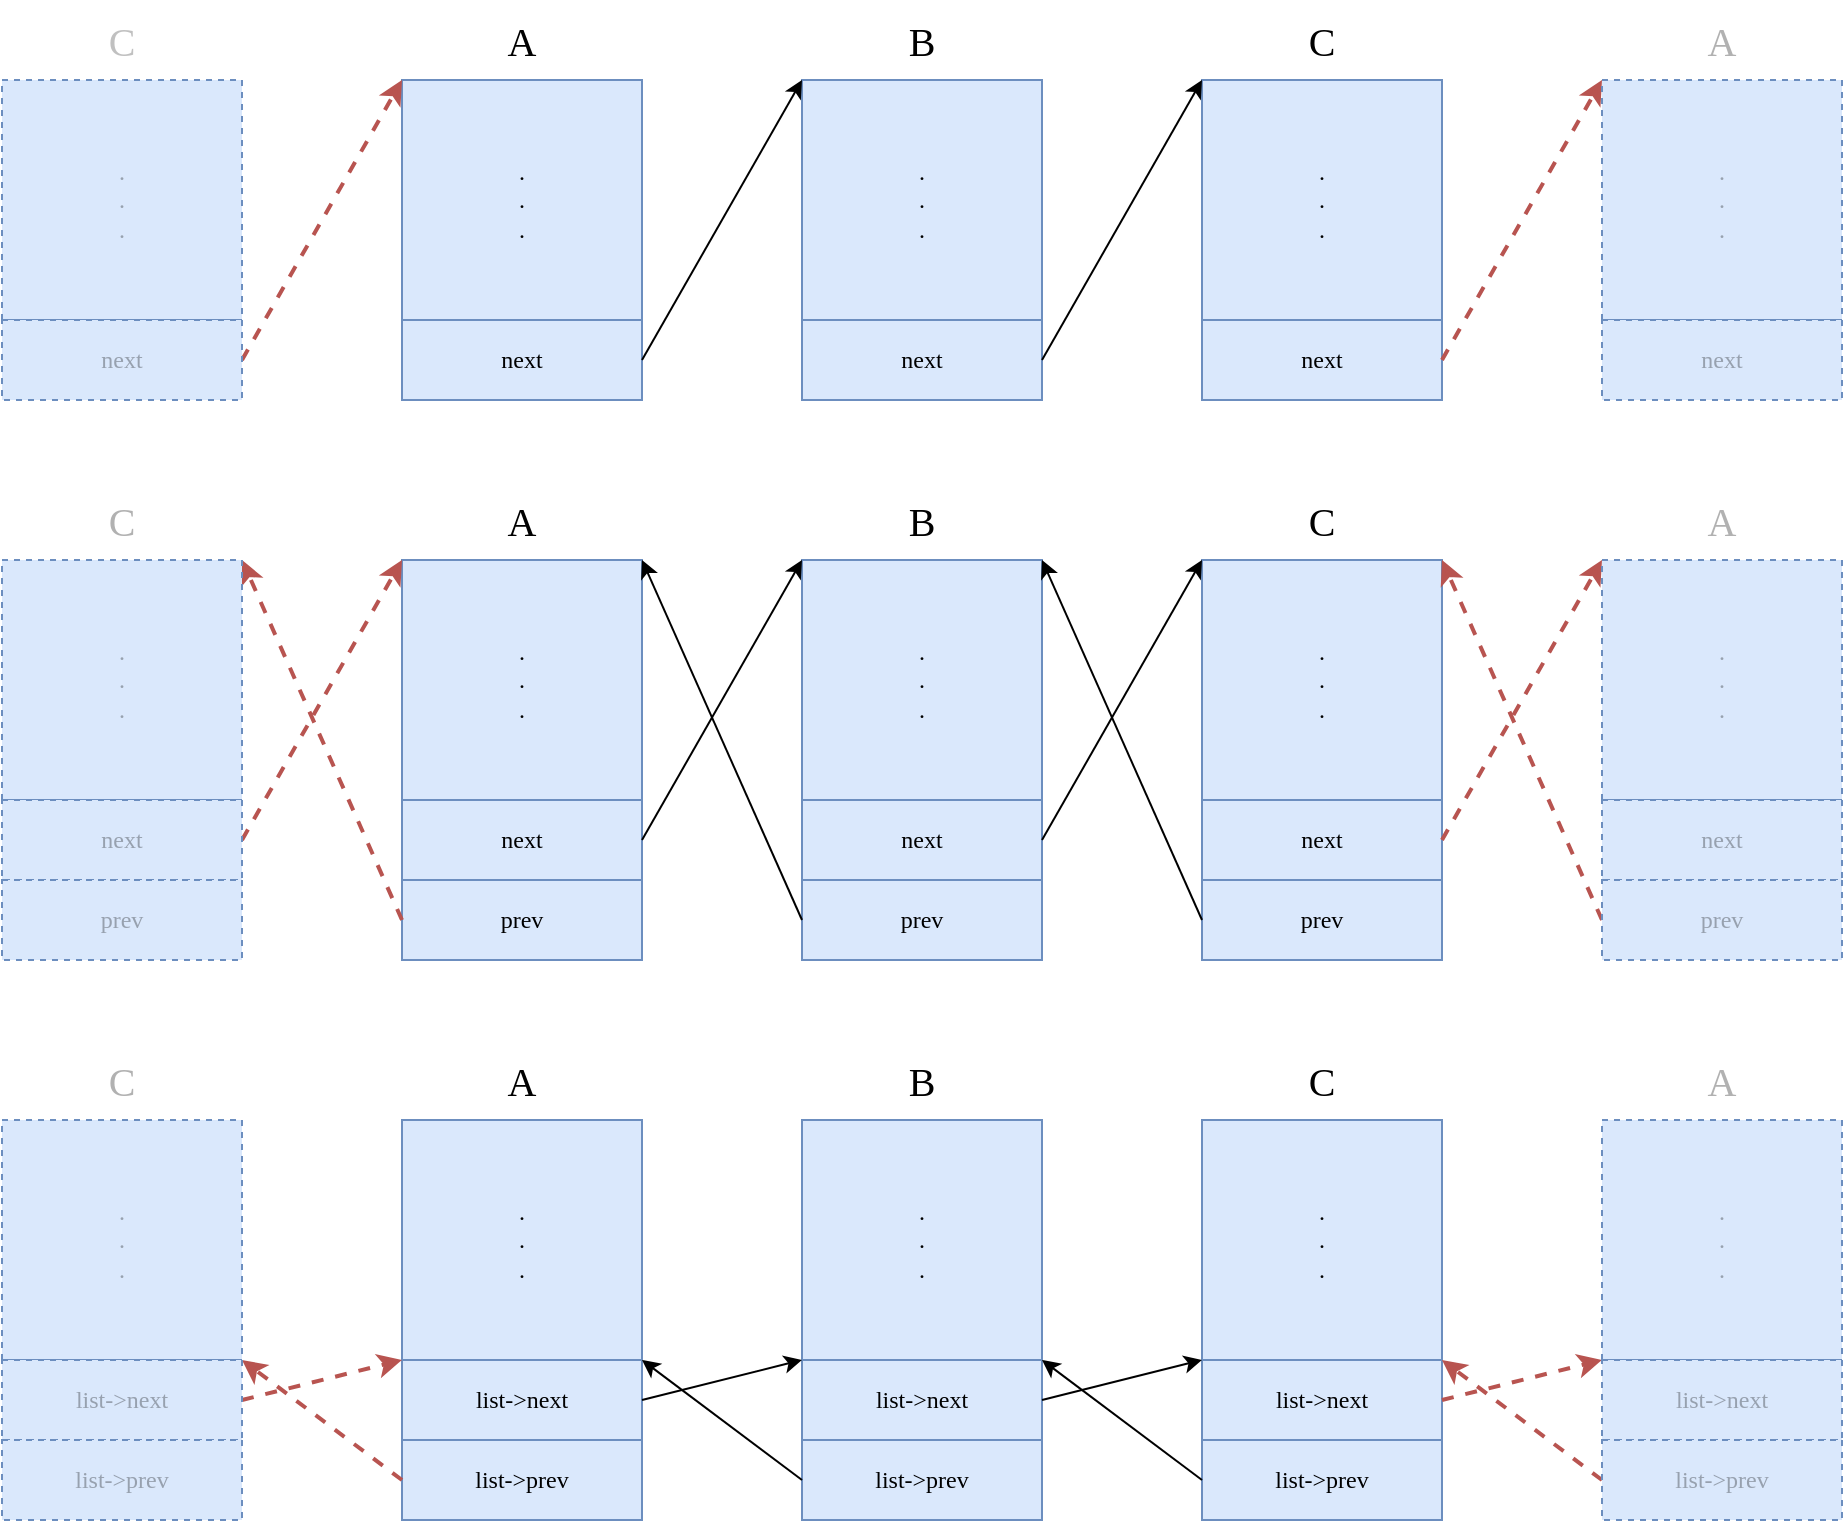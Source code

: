 <mxfile version="14.5.1" type="device" pages="7"><diagram id="rAc8YVKRYSap-Bl-7fZZ" name="main"><mxGraphModel dx="1422" dy="832" grid="0" gridSize="10" guides="1" tooltips="1" connect="1" arrows="1" fold="1" page="1" pageScale="1" pageWidth="1169" pageHeight="827" math="0" shadow="0"><root><mxCell id="0"/><mxCell id="1" parent="0"/><mxCell id="y9txHJ85WjhZImLQU5gK-5" value=".&lt;br&gt;.&lt;br&gt;." style="rounded=0;whiteSpace=wrap;html=1;fillColor=#dae8fc;strokeColor=#6c8ebf;fontFamily=Comic Sans MS;" vertex="1" parent="1"><mxGeometry x="320" y="80" width="120" height="120" as="geometry"/></mxCell><mxCell id="y9txHJ85WjhZImLQU5gK-8" value="&lt;span&gt;next&lt;/span&gt;" style="rounded=0;whiteSpace=wrap;html=1;fillColor=#dae8fc;strokeColor=#6c8ebf;fontFamily=Comic Sans MS;" vertex="1" parent="1"><mxGeometry x="320" y="200" width="120" height="40" as="geometry"/></mxCell><mxCell id="y9txHJ85WjhZImLQU5gK-9" value=".&lt;br&gt;.&lt;br&gt;." style="rounded=0;whiteSpace=wrap;html=1;fillColor=#dae8fc;strokeColor=#6c8ebf;fontFamily=Comic Sans MS;" vertex="1" parent="1"><mxGeometry x="520" y="80" width="120" height="120" as="geometry"/></mxCell><mxCell id="y9txHJ85WjhZImLQU5gK-12" value="&lt;span&gt;next&lt;/span&gt;" style="rounded=0;whiteSpace=wrap;html=1;fillColor=#dae8fc;strokeColor=#6c8ebf;fontFamily=Comic Sans MS;" vertex="1" parent="1"><mxGeometry x="520" y="200" width="120" height="40" as="geometry"/></mxCell><mxCell id="y9txHJ85WjhZImLQU5gK-15" value="" style="endArrow=classic;html=1;exitX=1;exitY=0.5;exitDx=0;exitDy=0;entryX=0;entryY=0;entryDx=0;entryDy=0;rounded=1;fillColor=#f8cecc;strokeColor=#b85450;strokeWidth=2;dashed=1;fontFamily=Comic Sans MS;" edge="1" parent="1" target="y9txHJ85WjhZImLQU5gK-5"><mxGeometry width="50" height="50" relative="1" as="geometry"><mxPoint x="240" y="220" as="sourcePoint"/><mxPoint x="270" y="280" as="targetPoint"/></mxGeometry></mxCell><mxCell id="y9txHJ85WjhZImLQU5gK-16" value="" style="endArrow=classic;html=1;exitX=1;exitY=0.5;exitDx=0;exitDy=0;entryX=0;entryY=0;entryDx=0;entryDy=0;fontFamily=Comic Sans MS;" edge="1" parent="1" source="y9txHJ85WjhZImLQU5gK-8" target="y9txHJ85WjhZImLQU5gK-9"><mxGeometry width="50" height="50" relative="1" as="geometry"><mxPoint x="450" y="340" as="sourcePoint"/><mxPoint x="500" y="290" as="targetPoint"/></mxGeometry></mxCell><mxCell id="y9txHJ85WjhZImLQU5gK-29" value=".&lt;br&gt;.&lt;br&gt;." style="rounded=0;whiteSpace=wrap;html=1;fillColor=#dae8fc;strokeColor=#6c8ebf;fontFamily=Comic Sans MS;" vertex="1" parent="1"><mxGeometry x="720" y="80" width="120" height="120" as="geometry"/></mxCell><mxCell id="y9txHJ85WjhZImLQU5gK-30" value="&lt;span&gt;next&lt;/span&gt;" style="rounded=0;whiteSpace=wrap;html=1;fillColor=#dae8fc;strokeColor=#6c8ebf;fontFamily=Comic Sans MS;" vertex="1" parent="1"><mxGeometry x="720" y="200" width="120" height="40" as="geometry"/></mxCell><mxCell id="y9txHJ85WjhZImLQU5gK-33" value="" style="endArrow=classic;html=1;exitX=1;exitY=0.5;exitDx=0;exitDy=0;entryX=0;entryY=0;entryDx=0;entryDy=0;fontFamily=Comic Sans MS;" edge="1" parent="1" source="y9txHJ85WjhZImLQU5gK-12" target="y9txHJ85WjhZImLQU5gK-29"><mxGeometry width="50" height="50" relative="1" as="geometry"><mxPoint x="660" y="240" as="sourcePoint"/><mxPoint x="720" y="80" as="targetPoint"/></mxGeometry></mxCell><mxCell id="y9txHJ85WjhZImLQU5gK-35" value="" style="endArrow=classic;html=1;exitX=1;exitY=0.5;exitDx=0;exitDy=0;strokeWidth=2;fillColor=#f8cecc;strokeColor=#b85450;dashed=1;fontFamily=Comic Sans MS;" edge="1" parent="1" source="y9txHJ85WjhZImLQU5gK-30"><mxGeometry width="50" height="50" relative="1" as="geometry"><mxPoint x="880.0" y="200" as="sourcePoint"/><mxPoint x="920" y="80" as="targetPoint"/></mxGeometry></mxCell><mxCell id="y9txHJ85WjhZImLQU5gK-37" value=".&lt;br&gt;.&lt;br&gt;." style="rounded=0;whiteSpace=wrap;html=1;fillColor=#dae8fc;strokeColor=#6c8ebf;fontFamily=Comic Sans MS;" vertex="1" parent="1"><mxGeometry x="320" y="320" width="120" height="120" as="geometry"/></mxCell><mxCell id="y9txHJ85WjhZImLQU5gK-38" value="&lt;span&gt;next&lt;/span&gt;" style="rounded=0;whiteSpace=wrap;html=1;fillColor=#dae8fc;strokeColor=#6c8ebf;fontFamily=Comic Sans MS;" vertex="1" parent="1"><mxGeometry x="320" y="440" width="120" height="40" as="geometry"/></mxCell><mxCell id="y9txHJ85WjhZImLQU5gK-39" value=".&lt;br&gt;.&lt;br&gt;." style="rounded=0;whiteSpace=wrap;html=1;fillColor=#dae8fc;strokeColor=#6c8ebf;fontFamily=Comic Sans MS;" vertex="1" parent="1"><mxGeometry x="520" y="320" width="120" height="120" as="geometry"/></mxCell><mxCell id="y9txHJ85WjhZImLQU5gK-40" value="&lt;span&gt;next&lt;/span&gt;" style="rounded=0;whiteSpace=wrap;html=1;fillColor=#dae8fc;strokeColor=#6c8ebf;fontFamily=Comic Sans MS;" vertex="1" parent="1"><mxGeometry x="520" y="440" width="120" height="40" as="geometry"/></mxCell><mxCell id="y9txHJ85WjhZImLQU5gK-41" value="" style="endArrow=classic;html=1;exitX=1;exitY=0.5;exitDx=0;exitDy=0;entryX=0;entryY=0;entryDx=0;entryDy=0;rounded=1;fillColor=#f8cecc;strokeColor=#b85450;strokeWidth=2;dashed=1;fontFamily=Comic Sans MS;" edge="1" target="y9txHJ85WjhZImLQU5gK-37" parent="1"><mxGeometry width="50" height="50" relative="1" as="geometry"><mxPoint x="240" y="460" as="sourcePoint"/><mxPoint x="270" y="520" as="targetPoint"/></mxGeometry></mxCell><mxCell id="y9txHJ85WjhZImLQU5gK-42" value="" style="endArrow=classic;html=1;exitX=1;exitY=0.5;exitDx=0;exitDy=0;entryX=0;entryY=0;entryDx=0;entryDy=0;fontFamily=Comic Sans MS;" edge="1" source="y9txHJ85WjhZImLQU5gK-38" target="y9txHJ85WjhZImLQU5gK-39" parent="1"><mxGeometry width="50" height="50" relative="1" as="geometry"><mxPoint x="450" y="580" as="sourcePoint"/><mxPoint x="500" y="530" as="targetPoint"/></mxGeometry></mxCell><mxCell id="y9txHJ85WjhZImLQU5gK-43" value=".&lt;br&gt;.&lt;br&gt;." style="rounded=0;whiteSpace=wrap;html=1;fillColor=#dae8fc;strokeColor=#6c8ebf;fontFamily=Comic Sans MS;" vertex="1" parent="1"><mxGeometry x="720" y="320" width="120" height="120" as="geometry"/></mxCell><mxCell id="y9txHJ85WjhZImLQU5gK-44" value="&lt;span&gt;next&lt;/span&gt;" style="rounded=0;whiteSpace=wrap;html=1;fillColor=#dae8fc;strokeColor=#6c8ebf;fontFamily=Comic Sans MS;" vertex="1" parent="1"><mxGeometry x="720" y="440" width="120" height="40" as="geometry"/></mxCell><mxCell id="y9txHJ85WjhZImLQU5gK-47" value="" style="endArrow=classic;html=1;exitX=1;exitY=0.5;exitDx=0;exitDy=0;entryX=0;entryY=0;entryDx=0;entryDy=0;fontFamily=Comic Sans MS;" edge="1" source="y9txHJ85WjhZImLQU5gK-40" parent="1" target="y9txHJ85WjhZImLQU5gK-43"><mxGeometry width="50" height="50" relative="1" as="geometry"><mxPoint x="660" y="480" as="sourcePoint"/><mxPoint x="720" y="320" as="targetPoint"/></mxGeometry></mxCell><mxCell id="y9txHJ85WjhZImLQU5gK-48" value="" style="endArrow=classic;html=1;exitX=1;exitY=0.5;exitDx=0;exitDy=0;strokeWidth=2;fillColor=#f8cecc;strokeColor=#b85450;dashed=1;fontFamily=Comic Sans MS;" edge="1" source="y9txHJ85WjhZImLQU5gK-44" parent="1"><mxGeometry width="50" height="50" relative="1" as="geometry"><mxPoint x="880.0" y="440" as="sourcePoint"/><mxPoint x="920" y="320" as="targetPoint"/></mxGeometry></mxCell><mxCell id="y9txHJ85WjhZImLQU5gK-49" value="&lt;span&gt;prev&lt;/span&gt;" style="rounded=0;whiteSpace=wrap;html=1;fillColor=#dae8fc;strokeColor=#6c8ebf;fontFamily=Comic Sans MS;" vertex="1" parent="1"><mxGeometry x="320" y="480" width="120" height="40" as="geometry"/></mxCell><mxCell id="y9txHJ85WjhZImLQU5gK-50" value="prev" style="rounded=0;whiteSpace=wrap;html=1;fillColor=#dae8fc;strokeColor=#6c8ebf;fontFamily=Comic Sans MS;" vertex="1" parent="1"><mxGeometry x="520" y="480" width="120" height="40" as="geometry"/></mxCell><mxCell id="y9txHJ85WjhZImLQU5gK-51" value="prev" style="rounded=0;whiteSpace=wrap;html=1;fillColor=#dae8fc;strokeColor=#6c8ebf;fontFamily=Comic Sans MS;" vertex="1" parent="1"><mxGeometry x="720" y="480" width="120" height="40" as="geometry"/></mxCell><mxCell id="y9txHJ85WjhZImLQU5gK-53" value="" style="endArrow=classic;html=1;strokeWidth=1;exitX=0;exitY=0.5;exitDx=0;exitDy=0;entryX=1;entryY=0;entryDx=0;entryDy=0;fontFamily=Comic Sans MS;" edge="1" parent="1" source="y9txHJ85WjhZImLQU5gK-50" target="y9txHJ85WjhZImLQU5gK-37"><mxGeometry width="50" height="50" relative="1" as="geometry"><mxPoint x="340" y="290" as="sourcePoint"/><mxPoint x="390" y="240" as="targetPoint"/></mxGeometry></mxCell><mxCell id="y9txHJ85WjhZImLQU5gK-54" value="" style="endArrow=classic;html=1;strokeWidth=1;entryX=1;entryY=0;entryDx=0;entryDy=0;exitX=0;exitY=0.5;exitDx=0;exitDy=0;fontFamily=Comic Sans MS;" edge="1" parent="1" source="y9txHJ85WjhZImLQU5gK-51" target="y9txHJ85WjhZImLQU5gK-39"><mxGeometry width="50" height="50" relative="1" as="geometry"><mxPoint x="710" y="520" as="sourcePoint"/><mxPoint x="240" y="250" as="targetPoint"/></mxGeometry></mxCell><mxCell id="y9txHJ85WjhZImLQU5gK-56" value="" style="endArrow=classic;html=1;exitX=0;exitY=0.5;exitDx=0;exitDy=0;rounded=1;fillColor=#f8cecc;strokeColor=#b85450;strokeWidth=2;dashed=1;fontFamily=Comic Sans MS;" edge="1" parent="1" source="y9txHJ85WjhZImLQU5gK-49"><mxGeometry width="50" height="50" relative="1" as="geometry"><mxPoint x="250" y="470.0" as="sourcePoint"/><mxPoint x="240" y="320" as="targetPoint"/></mxGeometry></mxCell><mxCell id="y9txHJ85WjhZImLQU5gK-57" value="" style="endArrow=classic;html=1;entryX=1;entryY=0;entryDx=0;entryDy=0;rounded=1;fillColor=#f8cecc;strokeColor=#b85450;strokeWidth=2;dashed=1;fontFamily=Comic Sans MS;" edge="1" parent="1" target="y9txHJ85WjhZImLQU5gK-43"><mxGeometry width="50" height="50" relative="1" as="geometry"><mxPoint x="920" y="500" as="sourcePoint"/><mxPoint x="180" y="340.0" as="targetPoint"/></mxGeometry></mxCell><mxCell id="y9txHJ85WjhZImLQU5gK-61" value=".&lt;br&gt;.&lt;br&gt;." style="rounded=0;whiteSpace=wrap;html=1;fillColor=#dae8fc;strokeColor=#6c8ebf;dashed=1;textOpacity=30;fontFamily=Comic Sans MS;" vertex="1" parent="1"><mxGeometry x="920" y="320" width="120" height="120" as="geometry"/></mxCell><mxCell id="y9txHJ85WjhZImLQU5gK-62" value="&lt;span&gt;next&lt;/span&gt;" style="rounded=0;whiteSpace=wrap;html=1;fillColor=#dae8fc;strokeColor=#6c8ebf;dashed=1;textOpacity=30;fontFamily=Comic Sans MS;" vertex="1" parent="1"><mxGeometry x="920" y="440" width="120" height="40" as="geometry"/></mxCell><mxCell id="y9txHJ85WjhZImLQU5gK-63" value="prev" style="rounded=0;whiteSpace=wrap;html=1;fillColor=#dae8fc;strokeColor=#6c8ebf;dashed=1;textOpacity=30;fontFamily=Comic Sans MS;" vertex="1" parent="1"><mxGeometry x="920" y="480" width="120" height="40" as="geometry"/></mxCell><mxCell id="y9txHJ85WjhZImLQU5gK-67" value="&lt;span&gt;&lt;font style=&quot;font-size: 20px&quot;&gt;A&lt;/font&gt;&lt;/span&gt;" style="rounded=0;whiteSpace=wrap;html=1;fillColor=none;strokeColor=none;fontFamily=Comic Sans MS;" vertex="1" parent="1"><mxGeometry x="320" y="280" width="120" height="40" as="geometry"/></mxCell><mxCell id="y9txHJ85WjhZImLQU5gK-72" value="&lt;span&gt;&lt;font style=&quot;font-size: 20px&quot;&gt;B&lt;/font&gt;&lt;/span&gt;" style="rounded=0;whiteSpace=wrap;html=1;fillColor=none;strokeColor=none;fontFamily=Comic Sans MS;" vertex="1" parent="1"><mxGeometry x="520" y="280" width="120" height="40" as="geometry"/></mxCell><mxCell id="y9txHJ85WjhZImLQU5gK-73" value="&lt;span&gt;&lt;font style=&quot;font-size: 20px&quot;&gt;C&lt;/font&gt;&lt;/span&gt;" style="rounded=0;whiteSpace=wrap;html=1;fillColor=none;strokeColor=none;fontFamily=Comic Sans MS;" vertex="1" parent="1"><mxGeometry x="720" y="280" width="120" height="40" as="geometry"/></mxCell><mxCell id="y9txHJ85WjhZImLQU5gK-74" value="&lt;span&gt;&lt;font style=&quot;font-size: 20px&quot;&gt;A&lt;/font&gt;&lt;/span&gt;" style="rounded=0;whiteSpace=wrap;html=1;fillColor=none;strokeColor=none;textOpacity=30;fontFamily=Comic Sans MS;" vertex="1" parent="1"><mxGeometry x="920" y="280" width="120" height="40" as="geometry"/></mxCell><mxCell id="y9txHJ85WjhZImLQU5gK-75" value="&lt;span&gt;&lt;font style=&quot;font-size: 20px&quot;&gt;C&lt;/font&gt;&lt;/span&gt;" style="rounded=0;whiteSpace=wrap;html=1;fillColor=none;strokeColor=none;fontFamily=Comic Sans MS;" vertex="1" parent="1"><mxGeometry x="720" y="40" width="120" height="40" as="geometry"/></mxCell><mxCell id="y9txHJ85WjhZImLQU5gK-76" value="&lt;span&gt;&lt;font style=&quot;font-size: 20px&quot;&gt;B&lt;/font&gt;&lt;/span&gt;" style="rounded=0;whiteSpace=wrap;html=1;fillColor=none;strokeColor=none;fontFamily=Comic Sans MS;" vertex="1" parent="1"><mxGeometry x="520" y="40" width="120" height="40" as="geometry"/></mxCell><mxCell id="y9txHJ85WjhZImLQU5gK-77" value="&lt;span&gt;&lt;font style=&quot;font-size: 20px&quot;&gt;A&lt;/font&gt;&lt;/span&gt;" style="rounded=0;whiteSpace=wrap;html=1;fillColor=none;strokeColor=none;fontFamily=Comic Sans MS;" vertex="1" parent="1"><mxGeometry x="320" y="40" width="120" height="40" as="geometry"/></mxCell><mxCell id="y9txHJ85WjhZImLQU5gK-78" value=".&lt;br&gt;.&lt;br&gt;." style="rounded=0;whiteSpace=wrap;html=1;fillColor=#dae8fc;strokeColor=#6c8ebf;dashed=1;textOpacity=30;fontFamily=Comic Sans MS;" vertex="1" parent="1"><mxGeometry x="920" y="80" width="120" height="120" as="geometry"/></mxCell><mxCell id="y9txHJ85WjhZImLQU5gK-79" value="&lt;span&gt;next&lt;/span&gt;" style="rounded=0;whiteSpace=wrap;html=1;fillColor=#dae8fc;strokeColor=#6c8ebf;dashed=1;textOpacity=30;fontFamily=Comic Sans MS;" vertex="1" parent="1"><mxGeometry x="920" y="200" width="120" height="40" as="geometry"/></mxCell><mxCell id="y9txHJ85WjhZImLQU5gK-81" value="&lt;span&gt;&lt;font style=&quot;font-size: 20px&quot;&gt;A&lt;/font&gt;&lt;/span&gt;" style="rounded=0;whiteSpace=wrap;html=1;fillColor=none;strokeColor=none;textOpacity=30;fontFamily=Comic Sans MS;" vertex="1" parent="1"><mxGeometry x="920" y="40" width="120" height="40" as="geometry"/></mxCell><mxCell id="y9txHJ85WjhZImLQU5gK-82" value=".&lt;br&gt;.&lt;br&gt;." style="rounded=0;whiteSpace=wrap;html=1;fillColor=#dae8fc;strokeColor=#6c8ebf;dashed=1;textOpacity=30;fontFamily=Comic Sans MS;" vertex="1" parent="1"><mxGeometry x="120" y="320" width="120" height="120" as="geometry"/></mxCell><mxCell id="y9txHJ85WjhZImLQU5gK-83" value="&lt;span&gt;next&lt;/span&gt;" style="rounded=0;whiteSpace=wrap;html=1;fillColor=#dae8fc;strokeColor=#6c8ebf;dashed=1;textOpacity=30;fontFamily=Comic Sans MS;" vertex="1" parent="1"><mxGeometry x="120" y="440" width="120" height="40" as="geometry"/></mxCell><mxCell id="y9txHJ85WjhZImLQU5gK-84" value="prev" style="rounded=0;whiteSpace=wrap;html=1;fillColor=#dae8fc;strokeColor=#6c8ebf;dashed=1;textOpacity=30;fontFamily=Comic Sans MS;" vertex="1" parent="1"><mxGeometry x="120" y="480" width="120" height="40" as="geometry"/></mxCell><mxCell id="y9txHJ85WjhZImLQU5gK-85" value="&lt;span&gt;&lt;font style=&quot;font-size: 20px&quot;&gt;C&lt;/font&gt;&lt;/span&gt;" style="rounded=0;whiteSpace=wrap;html=1;fillColor=none;strokeColor=none;textOpacity=30;fontFamily=Comic Sans MS;" vertex="1" parent="1"><mxGeometry x="120" y="280" width="120" height="40" as="geometry"/></mxCell><mxCell id="y9txHJ85WjhZImLQU5gK-86" value=".&lt;br&gt;.&lt;br&gt;." style="rounded=0;whiteSpace=wrap;html=1;fillColor=#dae8fc;strokeColor=#6c8ebf;dashed=1;textOpacity=30;fontFamily=Comic Sans MS;" vertex="1" parent="1"><mxGeometry x="120" y="80" width="120" height="120" as="geometry"/></mxCell><mxCell id="y9txHJ85WjhZImLQU5gK-87" value="&lt;span&gt;next&lt;/span&gt;" style="rounded=0;whiteSpace=wrap;html=1;fillColor=#dae8fc;strokeColor=#6c8ebf;dashed=1;textOpacity=30;fontFamily=Comic Sans MS;" vertex="1" parent="1"><mxGeometry x="120" y="200" width="120" height="40" as="geometry"/></mxCell><mxCell id="y9txHJ85WjhZImLQU5gK-88" value="&lt;span&gt;&lt;font style=&quot;font-size: 20px&quot;&gt;C&lt;/font&gt;&lt;/span&gt;" style="rounded=0;whiteSpace=wrap;html=1;fontColor=#333333;fillColor=none;strokeColor=none;textOpacity=30;fontFamily=Comic Sans MS;" vertex="1" parent="1"><mxGeometry x="120" y="40" width="120" height="40" as="geometry"/></mxCell><mxCell id="y9txHJ85WjhZImLQU5gK-89" value=".&lt;br&gt;.&lt;br&gt;." style="rounded=0;whiteSpace=wrap;html=1;fillColor=#dae8fc;strokeColor=#6c8ebf;fontFamily=Comic Sans MS;" vertex="1" parent="1"><mxGeometry x="320" y="600" width="120" height="120" as="geometry"/></mxCell><mxCell id="y9txHJ85WjhZImLQU5gK-90" value="&lt;span&gt;list-&amp;gt;next&lt;/span&gt;" style="rounded=0;whiteSpace=wrap;html=1;fillColor=#dae8fc;strokeColor=#6c8ebf;align=center;verticalAlign=middle;fontFamily=Comic Sans MS;" vertex="1" parent="1"><mxGeometry x="320" y="720" width="120" height="40" as="geometry"/></mxCell><mxCell id="y9txHJ85WjhZImLQU5gK-91" value=".&lt;br&gt;.&lt;br&gt;." style="rounded=0;whiteSpace=wrap;html=1;fillColor=#dae8fc;strokeColor=#6c8ebf;fontFamily=Comic Sans MS;" vertex="1" parent="1"><mxGeometry x="520" y="600" width="120" height="120" as="geometry"/></mxCell><mxCell id="y9txHJ85WjhZImLQU5gK-92" value="list-&amp;gt;&lt;span&gt;next&lt;/span&gt;" style="rounded=0;whiteSpace=wrap;html=1;fillColor=#dae8fc;strokeColor=#6c8ebf;fontFamily=Comic Sans MS;" vertex="1" parent="1"><mxGeometry x="520" y="720" width="120" height="40" as="geometry"/></mxCell><mxCell id="y9txHJ85WjhZImLQU5gK-93" value="" style="endArrow=classic;html=1;exitX=1;exitY=0.5;exitDx=0;exitDy=0;rounded=1;fillColor=#f8cecc;strokeColor=#b85450;strokeWidth=2;entryX=0;entryY=0;entryDx=0;entryDy=0;dashed=1;fontFamily=Comic Sans MS;" edge="1" target="y9txHJ85WjhZImLQU5gK-90" parent="1"><mxGeometry width="50" height="50" relative="1" as="geometry"><mxPoint x="240" y="740" as="sourcePoint"/><mxPoint x="300" y="700" as="targetPoint"/></mxGeometry></mxCell><mxCell id="y9txHJ85WjhZImLQU5gK-94" value="" style="endArrow=classic;html=1;exitX=1;exitY=0.5;exitDx=0;exitDy=0;entryX=0;entryY=0;entryDx=0;entryDy=0;fontFamily=Comic Sans MS;" edge="1" source="y9txHJ85WjhZImLQU5gK-90" target="y9txHJ85WjhZImLQU5gK-92" parent="1"><mxGeometry width="50" height="50" relative="1" as="geometry"><mxPoint x="450" y="860" as="sourcePoint"/><mxPoint x="500" y="810" as="targetPoint"/></mxGeometry></mxCell><mxCell id="y9txHJ85WjhZImLQU5gK-95" value=".&lt;br&gt;.&lt;br&gt;." style="rounded=0;whiteSpace=wrap;html=1;fillColor=#dae8fc;strokeColor=#6c8ebf;fontFamily=Comic Sans MS;" vertex="1" parent="1"><mxGeometry x="720" y="600" width="120" height="120" as="geometry"/></mxCell><mxCell id="y9txHJ85WjhZImLQU5gK-96" value="list-&amp;gt;&lt;span&gt;next&lt;/span&gt;" style="rounded=0;whiteSpace=wrap;html=1;fillColor=#dae8fc;strokeColor=#6c8ebf;fontFamily=Comic Sans MS;" vertex="1" parent="1"><mxGeometry x="720" y="720" width="120" height="40" as="geometry"/></mxCell><mxCell id="y9txHJ85WjhZImLQU5gK-97" value="" style="endArrow=classic;html=1;exitX=1;exitY=0.5;exitDx=0;exitDy=0;entryX=0;entryY=0;entryDx=0;entryDy=0;fontFamily=Comic Sans MS;" edge="1" source="y9txHJ85WjhZImLQU5gK-92" target="y9txHJ85WjhZImLQU5gK-96" parent="1"><mxGeometry width="50" height="50" relative="1" as="geometry"><mxPoint x="660" y="760" as="sourcePoint"/><mxPoint x="720" y="600" as="targetPoint"/></mxGeometry></mxCell><mxCell id="y9txHJ85WjhZImLQU5gK-98" value="" style="endArrow=classic;html=1;exitX=1;exitY=0.5;exitDx=0;exitDy=0;strokeWidth=2;fillColor=#f8cecc;strokeColor=#b85450;entryX=0;entryY=0;entryDx=0;entryDy=0;dashed=1;fontFamily=Comic Sans MS;" edge="1" source="y9txHJ85WjhZImLQU5gK-96" parent="1" target="y9txHJ85WjhZImLQU5gK-107"><mxGeometry width="50" height="50" relative="1" as="geometry"><mxPoint x="880.0" y="720" as="sourcePoint"/><mxPoint x="920" y="600" as="targetPoint"/></mxGeometry></mxCell><mxCell id="y9txHJ85WjhZImLQU5gK-99" value="list-&amp;gt;&lt;span&gt;prev&lt;/span&gt;" style="rounded=0;whiteSpace=wrap;html=1;fillColor=#dae8fc;strokeColor=#6c8ebf;fontFamily=Comic Sans MS;" vertex="1" parent="1"><mxGeometry x="320" y="760" width="120" height="40" as="geometry"/></mxCell><mxCell id="y9txHJ85WjhZImLQU5gK-100" value="list-&amp;gt;prev" style="rounded=0;whiteSpace=wrap;html=1;fillColor=#dae8fc;strokeColor=#6c8ebf;fontFamily=Comic Sans MS;" vertex="1" parent="1"><mxGeometry x="520" y="760" width="120" height="40" as="geometry"/></mxCell><mxCell id="y9txHJ85WjhZImLQU5gK-101" value="list-&amp;gt;prev" style="rounded=0;whiteSpace=wrap;html=1;fillColor=#dae8fc;strokeColor=#6c8ebf;fontFamily=Comic Sans MS;" vertex="1" parent="1"><mxGeometry x="720" y="760" width="120" height="40" as="geometry"/></mxCell><mxCell id="y9txHJ85WjhZImLQU5gK-102" value="" style="endArrow=classic;html=1;strokeWidth=1;exitX=0;exitY=0.5;exitDx=0;exitDy=0;entryX=1;entryY=0;entryDx=0;entryDy=0;fontFamily=Comic Sans MS;" edge="1" source="y9txHJ85WjhZImLQU5gK-100" target="y9txHJ85WjhZImLQU5gK-90" parent="1"><mxGeometry width="50" height="50" relative="1" as="geometry"><mxPoint x="340" y="570" as="sourcePoint"/><mxPoint x="390" y="520" as="targetPoint"/></mxGeometry></mxCell><mxCell id="y9txHJ85WjhZImLQU5gK-103" value="" style="endArrow=classic;html=1;strokeWidth=1;entryX=1;entryY=0;entryDx=0;entryDy=0;exitX=0;exitY=0.5;exitDx=0;exitDy=0;fontFamily=Comic Sans MS;" edge="1" source="y9txHJ85WjhZImLQU5gK-101" target="y9txHJ85WjhZImLQU5gK-92" parent="1"><mxGeometry width="50" height="50" relative="1" as="geometry"><mxPoint x="710" y="800" as="sourcePoint"/><mxPoint x="240" y="530" as="targetPoint"/></mxGeometry></mxCell><mxCell id="y9txHJ85WjhZImLQU5gK-104" value="" style="endArrow=classic;html=1;exitX=0;exitY=0.5;exitDx=0;exitDy=0;rounded=1;fillColor=#f8cecc;strokeColor=#b85450;strokeWidth=2;entryX=1;entryY=0;entryDx=0;entryDy=0;dashed=1;fontFamily=Comic Sans MS;" edge="1" source="y9txHJ85WjhZImLQU5gK-99" parent="1" target="y9txHJ85WjhZImLQU5gK-114"><mxGeometry width="50" height="50" relative="1" as="geometry"><mxPoint x="250" y="750.0" as="sourcePoint"/><mxPoint x="250" y="700" as="targetPoint"/></mxGeometry></mxCell><mxCell id="y9txHJ85WjhZImLQU5gK-105" value="" style="endArrow=classic;html=1;entryX=1;entryY=0;entryDx=0;entryDy=0;rounded=1;fillColor=#f8cecc;strokeColor=#b85450;strokeWidth=2;dashed=1;fontFamily=Comic Sans MS;" edge="1" target="y9txHJ85WjhZImLQU5gK-96" parent="1"><mxGeometry width="50" height="50" relative="1" as="geometry"><mxPoint x="920" y="780" as="sourcePoint"/><mxPoint x="180" y="620.0" as="targetPoint"/></mxGeometry></mxCell><mxCell id="y9txHJ85WjhZImLQU5gK-106" value=".&lt;br&gt;.&lt;br&gt;." style="rounded=0;whiteSpace=wrap;html=1;fillColor=#dae8fc;strokeColor=#6c8ebf;dashed=1;textOpacity=30;fontFamily=Comic Sans MS;" vertex="1" parent="1"><mxGeometry x="920" y="600" width="120" height="120" as="geometry"/></mxCell><mxCell id="y9txHJ85WjhZImLQU5gK-107" value="list-&amp;gt;next" style="rounded=0;whiteSpace=wrap;html=1;fillColor=#dae8fc;strokeColor=#6c8ebf;dashed=1;textOpacity=30;fontFamily=Comic Sans MS;" vertex="1" parent="1"><mxGeometry x="920" y="720" width="120" height="40" as="geometry"/></mxCell><mxCell id="y9txHJ85WjhZImLQU5gK-108" value="list-&amp;gt;prev" style="rounded=0;whiteSpace=wrap;html=1;fillColor=#dae8fc;strokeColor=#6c8ebf;dashed=1;textOpacity=30;fontFamily=Comic Sans MS;" vertex="1" parent="1"><mxGeometry x="920" y="760" width="120" height="40" as="geometry"/></mxCell><mxCell id="y9txHJ85WjhZImLQU5gK-109" value="&lt;span&gt;&lt;font style=&quot;font-size: 20px&quot;&gt;A&lt;/font&gt;&lt;/span&gt;" style="rounded=0;whiteSpace=wrap;html=1;fillColor=none;strokeColor=none;fontFamily=Comic Sans MS;" vertex="1" parent="1"><mxGeometry x="320" y="560" width="120" height="40" as="geometry"/></mxCell><mxCell id="y9txHJ85WjhZImLQU5gK-110" value="&lt;span&gt;&lt;font style=&quot;font-size: 20px&quot;&gt;B&lt;/font&gt;&lt;/span&gt;" style="rounded=0;whiteSpace=wrap;html=1;fillColor=none;strokeColor=none;fontFamily=Comic Sans MS;" vertex="1" parent="1"><mxGeometry x="520" y="560" width="120" height="40" as="geometry"/></mxCell><mxCell id="y9txHJ85WjhZImLQU5gK-111" value="&lt;span&gt;&lt;font style=&quot;font-size: 20px&quot;&gt;C&lt;/font&gt;&lt;/span&gt;" style="rounded=0;whiteSpace=wrap;html=1;fillColor=none;strokeColor=none;fontFamily=Comic Sans MS;" vertex="1" parent="1"><mxGeometry x="720" y="560" width="120" height="40" as="geometry"/></mxCell><mxCell id="y9txHJ85WjhZImLQU5gK-112" value="&lt;span&gt;&lt;font style=&quot;font-size: 20px&quot;&gt;A&lt;/font&gt;&lt;/span&gt;" style="rounded=0;whiteSpace=wrap;html=1;fillColor=none;strokeColor=none;textOpacity=30;fontFamily=Comic Sans MS;" vertex="1" parent="1"><mxGeometry x="920" y="560" width="120" height="40" as="geometry"/></mxCell><mxCell id="y9txHJ85WjhZImLQU5gK-113" value=".&lt;br&gt;.&lt;br&gt;." style="rounded=0;whiteSpace=wrap;html=1;fillColor=#dae8fc;strokeColor=#6c8ebf;dashed=1;textOpacity=30;fontFamily=Comic Sans MS;" vertex="1" parent="1"><mxGeometry x="120" y="600" width="120" height="120" as="geometry"/></mxCell><mxCell id="y9txHJ85WjhZImLQU5gK-114" value="list-&amp;gt;next" style="rounded=0;whiteSpace=wrap;html=1;fillColor=#dae8fc;strokeColor=#6c8ebf;dashed=1;textOpacity=30;fontFamily=Comic Sans MS;" vertex="1" parent="1"><mxGeometry x="120" y="720" width="120" height="40" as="geometry"/></mxCell><mxCell id="y9txHJ85WjhZImLQU5gK-115" value="list-&amp;gt;prev" style="rounded=0;whiteSpace=wrap;html=1;fillColor=#dae8fc;strokeColor=#6c8ebf;dashed=1;textOpacity=30;fontFamily=Comic Sans MS;" vertex="1" parent="1"><mxGeometry x="120" y="760" width="120" height="40" as="geometry"/></mxCell><mxCell id="y9txHJ85WjhZImLQU5gK-116" value="&lt;span&gt;&lt;font style=&quot;font-size: 20px&quot;&gt;C&lt;/font&gt;&lt;/span&gt;" style="rounded=0;whiteSpace=wrap;html=1;fillColor=none;strokeColor=none;textOpacity=30;fontFamily=Comic Sans MS;" vertex="1" parent="1"><mxGeometry x="120" y="560" width="120" height="40" as="geometry"/></mxCell></root></mxGraphModel></diagram><diagram id="Makxv6HuoLH-xm69zSf6" name="init_list_head"><mxGraphModel dx="2031" dy="1189" grid="1" gridSize="10" guides="1" tooltips="1" connect="1" arrows="1" fold="1" page="1" pageScale="1" pageWidth="1169" pageHeight="827" math="0" shadow="0"><root><mxCell id="mWT8yzLcTKPSR6jhTl7U-0"/><mxCell id="mWT8yzLcTKPSR6jhTl7U-1" parent="mWT8yzLcTKPSR6jhTl7U-0"/><mxCell id="EXx4SfFnknV-x1VoYcVH-0" value=".&lt;br&gt;.&lt;br&gt;." style="rounded=0;whiteSpace=wrap;html=1;fillColor=#dae8fc;strokeColor=#6c8ebf;fontFamily=Comic Sans MS;align=center;" vertex="1" parent="mWT8yzLcTKPSR6jhTl7U-1"><mxGeometry x="520" y="280" width="120" height="120" as="geometry"/></mxCell><mxCell id="EXx4SfFnknV-x1VoYcVH-1" value="&lt;span&gt;list-&amp;gt;next&lt;/span&gt;" style="rounded=0;whiteSpace=wrap;html=1;fillColor=#dae8fc;strokeColor=#6c8ebf;align=center;verticalAlign=middle;fontFamily=Comic Sans MS;" vertex="1" parent="mWT8yzLcTKPSR6jhTl7U-1"><mxGeometry x="520" y="400" width="120" height="40" as="geometry"/></mxCell><mxCell id="EXx4SfFnknV-x1VoYcVH-2" value="list-&amp;gt;&lt;span&gt;prev&lt;/span&gt;" style="rounded=0;whiteSpace=wrap;html=1;fillColor=#dae8fc;strokeColor=#6c8ebf;fontFamily=Comic Sans MS;align=center;" vertex="1" parent="mWT8yzLcTKPSR6jhTl7U-1"><mxGeometry x="520" y="440" width="120" height="40" as="geometry"/></mxCell><mxCell id="EXx4SfFnknV-x1VoYcVH-3" value="&lt;span&gt;&lt;font style=&quot;font-size: 20px&quot;&gt;A&lt;/font&gt;&lt;/span&gt;" style="rounded=0;whiteSpace=wrap;html=1;fillColor=none;strokeColor=none;fontFamily=Comic Sans MS;align=center;" vertex="1" parent="mWT8yzLcTKPSR6jhTl7U-1"><mxGeometry x="520" y="240" width="120" height="40" as="geometry"/></mxCell><mxCell id="EXx4SfFnknV-x1VoYcVH-4" value="" style="endArrow=classic;html=1;strokeWidth=1;fontFamily=Comic Sans MS;exitX=1;exitY=0.5;exitDx=0;exitDy=0;entryX=1;entryY=0;entryDx=0;entryDy=0;jumpStyle=sharp;rounded=0;align=center;" edge="1" parent="mWT8yzLcTKPSR6jhTl7U-1" source="EXx4SfFnknV-x1VoYcVH-1" target="EXx4SfFnknV-x1VoYcVH-1"><mxGeometry width="50" height="50" relative="1" as="geometry"><mxPoint x="850" y="570" as="sourcePoint"/><mxPoint x="680" y="320" as="targetPoint"/><Array as="points"><mxPoint x="680" y="420"/><mxPoint x="680" y="410"/><mxPoint x="680" y="400"/></Array></mxGeometry></mxCell><mxCell id="EXx4SfFnknV-x1VoYcVH-5" value="" style="endArrow=classic;html=1;strokeWidth=1;fontFamily=Comic Sans MS;exitX=0;exitY=0.5;exitDx=0;exitDy=0;entryX=0;entryY=0;entryDx=0;entryDy=0;jumpStyle=sharp;rounded=0;align=center;" edge="1" parent="mWT8yzLcTKPSR6jhTl7U-1" source="EXx4SfFnknV-x1VoYcVH-2" target="EXx4SfFnknV-x1VoYcVH-1"><mxGeometry width="50" height="50" relative="1" as="geometry"><mxPoint x="420" y="470" as="sourcePoint"/><mxPoint x="420" y="450" as="targetPoint"/><Array as="points"><mxPoint x="480" y="460"/><mxPoint x="480" y="400"/></Array></mxGeometry></mxCell></root></mxGraphModel></diagram><diagram id="fvYIvDN5mW9bIpdwvDlh" name="add"><mxGraphModel dx="2031" dy="1189" grid="1" gridSize="10" guides="1" tooltips="1" connect="1" arrows="1" fold="1" page="1" pageScale="1" pageWidth="1169" pageHeight="827" math="0" shadow="0"><root><mxCell id="FMETTI5MRBsgoNquTSun-0"/><mxCell id="FMETTI5MRBsgoNquTSun-1" parent="FMETTI5MRBsgoNquTSun-0"/><mxCell id="FMETTI5MRBsgoNquTSun-2" value=".&lt;br&gt;.&lt;br&gt;." style="rounded=0;whiteSpace=wrap;html=1;fillColor=#dae8fc;strokeColor=#6c8ebf;fontFamily=Comic Sans MS;" vertex="1" parent="FMETTI5MRBsgoNquTSun-1"><mxGeometry x="240" y="80" width="120" height="120" as="geometry"/></mxCell><mxCell id="FMETTI5MRBsgoNquTSun-3" value="&lt;span&gt;list-&amp;gt;next&lt;/span&gt;" style="rounded=0;whiteSpace=wrap;html=1;fillColor=#dae8fc;strokeColor=#6c8ebf;align=center;verticalAlign=middle;fontFamily=Comic Sans MS;" vertex="1" parent="FMETTI5MRBsgoNquTSun-1"><mxGeometry x="240" y="200" width="120" height="40" as="geometry"/></mxCell><mxCell id="FMETTI5MRBsgoNquTSun-4" value=".&lt;br&gt;.&lt;br&gt;." style="rounded=0;whiteSpace=wrap;html=1;fillColor=#dae8fc;strokeColor=#6c8ebf;fontFamily=Comic Sans MS;" vertex="1" parent="FMETTI5MRBsgoNquTSun-1"><mxGeometry x="640" y="80" width="120" height="120" as="geometry"/></mxCell><mxCell id="FMETTI5MRBsgoNquTSun-5" value="list-&amp;gt;&lt;span&gt;next&lt;/span&gt;" style="rounded=0;whiteSpace=wrap;html=1;fillColor=#dae8fc;strokeColor=#6c8ebf;fontFamily=Comic Sans MS;" vertex="1" parent="FMETTI5MRBsgoNquTSun-1"><mxGeometry x="640" y="200" width="120" height="40" as="geometry"/></mxCell><mxCell id="FMETTI5MRBsgoNquTSun-6" value="" style="endArrow=classic;html=1;exitX=1;exitY=0.5;exitDx=0;exitDy=0;rounded=1;fillColor=#f8cecc;strokeColor=#b85450;strokeWidth=2;entryX=0;entryY=0;entryDx=0;entryDy=0;dashed=1;fontFamily=Comic Sans MS;" edge="1" parent="FMETTI5MRBsgoNquTSun-1" target="FMETTI5MRBsgoNquTSun-3"><mxGeometry width="50" height="50" relative="1" as="geometry"><mxPoint x="160" y="220" as="sourcePoint"/><mxPoint x="220" y="180" as="targetPoint"/></mxGeometry></mxCell><mxCell id="FMETTI5MRBsgoNquTSun-7" value="" style="endArrow=classic;html=1;exitX=1;exitY=0.5;exitDx=0;exitDy=0;entryX=0;entryY=0;entryDx=0;entryDy=0;fontFamily=Comic Sans MS;" edge="1" parent="FMETTI5MRBsgoNquTSun-1" source="FMETTI5MRBsgoNquTSun-3" target="FMETTI5MRBsgoNquTSun-31"><mxGeometry width="50" height="50" relative="1" as="geometry"><mxPoint x="450" y="340" as="sourcePoint"/><mxPoint x="500" y="290" as="targetPoint"/></mxGeometry></mxCell><mxCell id="FMETTI5MRBsgoNquTSun-8" value=".&lt;br&gt;.&lt;br&gt;." style="rounded=0;whiteSpace=wrap;html=1;fillColor=#dae8fc;strokeColor=#6c8ebf;fontFamily=Comic Sans MS;" vertex="1" parent="FMETTI5MRBsgoNquTSun-1"><mxGeometry x="840" y="80" width="120" height="120" as="geometry"/></mxCell><mxCell id="FMETTI5MRBsgoNquTSun-9" value="list-&amp;gt;&lt;span&gt;next&lt;/span&gt;" style="rounded=0;whiteSpace=wrap;html=1;fillColor=#dae8fc;strokeColor=#6c8ebf;fontFamily=Comic Sans MS;" vertex="1" parent="FMETTI5MRBsgoNquTSun-1"><mxGeometry x="840" y="200" width="120" height="40" as="geometry"/></mxCell><mxCell id="FMETTI5MRBsgoNquTSun-10" value="" style="endArrow=classic;html=1;exitX=1;exitY=0.5;exitDx=0;exitDy=0;entryX=0;entryY=0;entryDx=0;entryDy=0;fontFamily=Comic Sans MS;" edge="1" parent="FMETTI5MRBsgoNquTSun-1" source="FMETTI5MRBsgoNquTSun-5" target="FMETTI5MRBsgoNquTSun-9"><mxGeometry width="50" height="50" relative="1" as="geometry"><mxPoint x="780" y="240" as="sourcePoint"/><mxPoint x="840" y="80" as="targetPoint"/></mxGeometry></mxCell><mxCell id="FMETTI5MRBsgoNquTSun-11" value="" style="endArrow=classic;html=1;exitX=1;exitY=0.5;exitDx=0;exitDy=0;strokeWidth=2;fillColor=#f8cecc;strokeColor=#b85450;entryX=0;entryY=0;entryDx=0;entryDy=0;dashed=1;fontFamily=Comic Sans MS;" edge="1" parent="FMETTI5MRBsgoNquTSun-1" source="FMETTI5MRBsgoNquTSun-9" target="FMETTI5MRBsgoNquTSun-20"><mxGeometry width="50" height="50" relative="1" as="geometry"><mxPoint x="1000.0" y="200" as="sourcePoint"/><mxPoint x="1040" y="80" as="targetPoint"/></mxGeometry></mxCell><mxCell id="FMETTI5MRBsgoNquTSun-12" value="list-&amp;gt;&lt;span&gt;prev&lt;/span&gt;" style="rounded=0;whiteSpace=wrap;html=1;fillColor=#dae8fc;strokeColor=#6c8ebf;fontFamily=Comic Sans MS;" vertex="1" parent="FMETTI5MRBsgoNquTSun-1"><mxGeometry x="240" y="240" width="120" height="40" as="geometry"/></mxCell><mxCell id="FMETTI5MRBsgoNquTSun-13" value="list-&amp;gt;prev" style="rounded=0;whiteSpace=wrap;html=1;fillColor=#dae8fc;strokeColor=#6c8ebf;fontFamily=Comic Sans MS;" vertex="1" parent="FMETTI5MRBsgoNquTSun-1"><mxGeometry x="640" y="240" width="120" height="40" as="geometry"/></mxCell><mxCell id="FMETTI5MRBsgoNquTSun-14" value="list-&amp;gt;prev" style="rounded=0;whiteSpace=wrap;html=1;fillColor=#dae8fc;strokeColor=#6c8ebf;fontFamily=Comic Sans MS;" vertex="1" parent="FMETTI5MRBsgoNquTSun-1"><mxGeometry x="840" y="240" width="120" height="40" as="geometry"/></mxCell><mxCell id="FMETTI5MRBsgoNquTSun-15" value="" style="endArrow=classic;html=1;strokeWidth=1;exitX=0;exitY=0.5;exitDx=0;exitDy=0;entryX=1;entryY=0;entryDx=0;entryDy=0;fontFamily=Comic Sans MS;" edge="1" parent="FMETTI5MRBsgoNquTSun-1" source="FMETTI5MRBsgoNquTSun-13" target="FMETTI5MRBsgoNquTSun-31"><mxGeometry width="50" height="50" relative="1" as="geometry"><mxPoint x="340" y="50" as="sourcePoint"/><mxPoint x="390" as="targetPoint"/></mxGeometry></mxCell><mxCell id="FMETTI5MRBsgoNquTSun-16" value="" style="endArrow=classic;html=1;strokeWidth=1;entryX=1;entryY=0;entryDx=0;entryDy=0;exitX=0;exitY=0.5;exitDx=0;exitDy=0;fontFamily=Comic Sans MS;" edge="1" parent="FMETTI5MRBsgoNquTSun-1" source="FMETTI5MRBsgoNquTSun-14" target="FMETTI5MRBsgoNquTSun-5"><mxGeometry width="50" height="50" relative="1" as="geometry"><mxPoint x="830" y="280" as="sourcePoint"/><mxPoint x="360" y="10" as="targetPoint"/></mxGeometry></mxCell><mxCell id="FMETTI5MRBsgoNquTSun-17" value="" style="endArrow=classic;html=1;exitX=0;exitY=0.5;exitDx=0;exitDy=0;rounded=1;fillColor=#f8cecc;strokeColor=#b85450;strokeWidth=2;entryX=1;entryY=0;entryDx=0;entryDy=0;dashed=1;fontFamily=Comic Sans MS;" edge="1" parent="FMETTI5MRBsgoNquTSun-1" source="FMETTI5MRBsgoNquTSun-12" target="FMETTI5MRBsgoNquTSun-27"><mxGeometry width="50" height="50" relative="1" as="geometry"><mxPoint x="170" y="230.0" as="sourcePoint"/><mxPoint x="170" y="180" as="targetPoint"/></mxGeometry></mxCell><mxCell id="FMETTI5MRBsgoNquTSun-18" value="" style="endArrow=classic;html=1;entryX=1;entryY=0;entryDx=0;entryDy=0;rounded=1;fillColor=#f8cecc;strokeColor=#b85450;strokeWidth=2;dashed=1;fontFamily=Comic Sans MS;" edge="1" parent="FMETTI5MRBsgoNquTSun-1" target="FMETTI5MRBsgoNquTSun-9"><mxGeometry width="50" height="50" relative="1" as="geometry"><mxPoint x="1040" y="260" as="sourcePoint"/><mxPoint x="300" y="100.0" as="targetPoint"/></mxGeometry></mxCell><mxCell id="FMETTI5MRBsgoNquTSun-19" value=".&lt;br&gt;.&lt;br&gt;." style="rounded=0;whiteSpace=wrap;html=1;fillColor=#dae8fc;strokeColor=#6c8ebf;dashed=1;textOpacity=30;fontFamily=Comic Sans MS;" vertex="1" parent="FMETTI5MRBsgoNquTSun-1"><mxGeometry x="1040" y="80" width="120" height="120" as="geometry"/></mxCell><mxCell id="FMETTI5MRBsgoNquTSun-20" value="list-&amp;gt;next" style="rounded=0;whiteSpace=wrap;html=1;fillColor=#dae8fc;strokeColor=#6c8ebf;dashed=1;textOpacity=30;fontFamily=Comic Sans MS;" vertex="1" parent="FMETTI5MRBsgoNquTSun-1"><mxGeometry x="1040" y="200" width="120" height="40" as="geometry"/></mxCell><mxCell id="FMETTI5MRBsgoNquTSun-21" value="list-&amp;gt;prev" style="rounded=0;whiteSpace=wrap;html=1;fillColor=#dae8fc;strokeColor=#6c8ebf;dashed=1;textOpacity=30;fontFamily=Comic Sans MS;" vertex="1" parent="FMETTI5MRBsgoNquTSun-1"><mxGeometry x="1040" y="240" width="120" height="40" as="geometry"/></mxCell><mxCell id="FMETTI5MRBsgoNquTSun-22" value="&lt;span&gt;&lt;font style=&quot;font-size: 20px&quot;&gt;A&lt;/font&gt;&lt;/span&gt;" style="rounded=0;whiteSpace=wrap;html=1;fillColor=none;strokeColor=none;fontFamily=Comic Sans MS;" vertex="1" parent="FMETTI5MRBsgoNquTSun-1"><mxGeometry x="240" y="40" width="120" height="40" as="geometry"/></mxCell><mxCell id="FMETTI5MRBsgoNquTSun-23" value="&lt;span&gt;&lt;font style=&quot;font-size: 20px&quot;&gt;B&lt;/font&gt;&lt;/span&gt;" style="rounded=0;whiteSpace=wrap;html=1;fillColor=none;strokeColor=none;fontFamily=Comic Sans MS;" vertex="1" parent="FMETTI5MRBsgoNquTSun-1"><mxGeometry x="640" y="40" width="120" height="40" as="geometry"/></mxCell><mxCell id="FMETTI5MRBsgoNquTSun-24" value="&lt;span&gt;&lt;font style=&quot;font-size: 20px&quot;&gt;C&lt;/font&gt;&lt;/span&gt;" style="rounded=0;whiteSpace=wrap;html=1;fillColor=none;strokeColor=none;fontFamily=Comic Sans MS;" vertex="1" parent="FMETTI5MRBsgoNquTSun-1"><mxGeometry x="840" y="40" width="120" height="40" as="geometry"/></mxCell><mxCell id="FMETTI5MRBsgoNquTSun-25" value="&lt;span&gt;&lt;font style=&quot;font-size: 20px&quot;&gt;A&lt;/font&gt;&lt;/span&gt;" style="rounded=0;whiteSpace=wrap;html=1;fillColor=none;strokeColor=none;textOpacity=30;fontFamily=Comic Sans MS;" vertex="1" parent="FMETTI5MRBsgoNquTSun-1"><mxGeometry x="1040" y="40" width="120" height="40" as="geometry"/></mxCell><mxCell id="FMETTI5MRBsgoNquTSun-26" value=".&lt;br&gt;.&lt;br&gt;." style="rounded=0;whiteSpace=wrap;html=1;fillColor=#dae8fc;strokeColor=#6c8ebf;dashed=1;textOpacity=30;fontFamily=Comic Sans MS;" vertex="1" parent="FMETTI5MRBsgoNquTSun-1"><mxGeometry x="40" y="80" width="120" height="120" as="geometry"/></mxCell><mxCell id="FMETTI5MRBsgoNquTSun-27" value="list-&amp;gt;next" style="rounded=0;whiteSpace=wrap;html=1;fillColor=#dae8fc;strokeColor=#6c8ebf;dashed=1;textOpacity=30;fontFamily=Comic Sans MS;" vertex="1" parent="FMETTI5MRBsgoNquTSun-1"><mxGeometry x="40" y="200" width="120" height="40" as="geometry"/></mxCell><mxCell id="FMETTI5MRBsgoNquTSun-28" value="list-&amp;gt;prev" style="rounded=0;whiteSpace=wrap;html=1;fillColor=#dae8fc;strokeColor=#6c8ebf;dashed=1;textOpacity=30;fontFamily=Comic Sans MS;" vertex="1" parent="FMETTI5MRBsgoNquTSun-1"><mxGeometry x="40" y="240" width="120" height="40" as="geometry"/></mxCell><mxCell id="FMETTI5MRBsgoNquTSun-29" value="&lt;span&gt;&lt;font style=&quot;font-size: 20px&quot;&gt;C&lt;/font&gt;&lt;/span&gt;" style="rounded=0;whiteSpace=wrap;html=1;fillColor=none;strokeColor=none;textOpacity=30;fontFamily=Comic Sans MS;" vertex="1" parent="FMETTI5MRBsgoNquTSun-1"><mxGeometry x="40" y="40" width="120" height="40" as="geometry"/></mxCell><mxCell id="FMETTI5MRBsgoNquTSun-30" value=".&lt;br&gt;.&lt;br&gt;." style="rounded=0;whiteSpace=wrap;html=1;fillColor=#dae8fc;strokeColor=#6c8ebf;fontFamily=Comic Sans MS;" vertex="1" parent="FMETTI5MRBsgoNquTSun-1"><mxGeometry x="440" y="80" width="120" height="120" as="geometry"/></mxCell><mxCell id="FMETTI5MRBsgoNquTSun-31" value="list-&amp;gt;&lt;span&gt;next&lt;/span&gt;" style="rounded=0;whiteSpace=wrap;html=1;fillColor=#dae8fc;strokeColor=#6c8ebf;fontFamily=Comic Sans MS;" vertex="1" parent="FMETTI5MRBsgoNquTSun-1"><mxGeometry x="440" y="200" width="120" height="40" as="geometry"/></mxCell><mxCell id="FMETTI5MRBsgoNquTSun-32" value="list-&amp;gt;prev" style="rounded=0;whiteSpace=wrap;html=1;fillColor=#dae8fc;strokeColor=#6c8ebf;fontFamily=Comic Sans MS;" vertex="1" parent="FMETTI5MRBsgoNquTSun-1"><mxGeometry x="440" y="240" width="120" height="40" as="geometry"/></mxCell><mxCell id="FMETTI5MRBsgoNquTSun-33" value="&lt;span&gt;&lt;font style=&quot;font-size: 20px&quot;&gt;X&lt;/font&gt;&lt;/span&gt;" style="rounded=0;whiteSpace=wrap;html=1;fillColor=none;strokeColor=none;fontFamily=Comic Sans MS;" vertex="1" parent="FMETTI5MRBsgoNquTSun-1"><mxGeometry x="440" y="40" width="120" height="40" as="geometry"/></mxCell><mxCell id="FMETTI5MRBsgoNquTSun-34" value="" style="endArrow=classic;html=1;strokeWidth=1;fontFamily=Comic Sans MS;align=center;exitX=1;exitY=0.5;exitDx=0;exitDy=0;entryX=0;entryY=0;entryDx=0;entryDy=0;" edge="1" parent="FMETTI5MRBsgoNquTSun-1" source="FMETTI5MRBsgoNquTSun-31" target="FMETTI5MRBsgoNquTSun-5"><mxGeometry width="50" height="50" relative="1" as="geometry"><mxPoint x="730" y="520" as="sourcePoint"/><mxPoint x="780" y="470" as="targetPoint"/></mxGeometry></mxCell><mxCell id="FMETTI5MRBsgoNquTSun-35" value="" style="endArrow=classic;html=1;strokeWidth=1;fontFamily=Comic Sans MS;align=center;exitX=0;exitY=0.5;exitDx=0;exitDy=0;entryX=1;entryY=0;entryDx=0;entryDy=0;" edge="1" parent="FMETTI5MRBsgoNquTSun-1" source="FMETTI5MRBsgoNquTSun-32" target="FMETTI5MRBsgoNquTSun-3"><mxGeometry width="50" height="50" relative="1" as="geometry"><mxPoint x="240" y="460" as="sourcePoint"/><mxPoint x="280" y="420" as="targetPoint"/></mxGeometry></mxCell><mxCell id="_hEe-ipVjJpSu2HzkKkI-0" value="list_add_tail" style="text;whiteSpace=wrap;html=1;fontSize=20;fontFamily=Comic Sans MS;align=center;verticalAlign=middle;" vertex="1" parent="FMETTI5MRBsgoNquTSun-1"><mxGeometry x="440" y="640" width="120" height="40" as="geometry"/></mxCell><mxCell id="VTzwlhoiSyh7mzumyLC--0" value=".&lt;br&gt;.&lt;br&gt;." style="rounded=0;whiteSpace=wrap;html=1;fillColor=#dae8fc;strokeColor=#6c8ebf;fontFamily=Comic Sans MS;" vertex="1" parent="FMETTI5MRBsgoNquTSun-1"><mxGeometry x="240" y="440" width="120" height="120" as="geometry"/></mxCell><mxCell id="VTzwlhoiSyh7mzumyLC--1" value="&lt;span&gt;list-&amp;gt;next&lt;/span&gt;" style="rounded=0;whiteSpace=wrap;html=1;fillColor=#dae8fc;strokeColor=#6c8ebf;align=center;verticalAlign=middle;fontFamily=Comic Sans MS;" vertex="1" parent="FMETTI5MRBsgoNquTSun-1"><mxGeometry x="240" y="560" width="120" height="40" as="geometry"/></mxCell><mxCell id="VTzwlhoiSyh7mzumyLC--2" value=".&lt;br&gt;.&lt;br&gt;." style="rounded=0;whiteSpace=wrap;html=1;fillColor=#dae8fc;strokeColor=#6c8ebf;fontFamily=Comic Sans MS;" vertex="1" parent="FMETTI5MRBsgoNquTSun-1"><mxGeometry x="640" y="440" width="120" height="120" as="geometry"/></mxCell><mxCell id="VTzwlhoiSyh7mzumyLC--3" value="list-&amp;gt;&lt;span&gt;next&lt;/span&gt;" style="rounded=0;whiteSpace=wrap;html=1;fillColor=#dae8fc;strokeColor=#6c8ebf;fontFamily=Comic Sans MS;" vertex="1" parent="FMETTI5MRBsgoNquTSun-1"><mxGeometry x="640" y="560" width="120" height="40" as="geometry"/></mxCell><mxCell id="VTzwlhoiSyh7mzumyLC--4" value="" style="endArrow=classic;html=1;exitX=1;exitY=0.5;exitDx=0;exitDy=0;rounded=1;fillColor=#f8cecc;strokeColor=#b85450;strokeWidth=2;entryX=0;entryY=0;entryDx=0;entryDy=0;dashed=1;fontFamily=Comic Sans MS;" edge="1" parent="FMETTI5MRBsgoNquTSun-1" target="VTzwlhoiSyh7mzumyLC--1"><mxGeometry width="50" height="50" relative="1" as="geometry"><mxPoint x="160" y="580" as="sourcePoint"/><mxPoint x="220" y="540" as="targetPoint"/></mxGeometry></mxCell><mxCell id="VTzwlhoiSyh7mzumyLC--5" value="" style="endArrow=classic;html=1;exitX=1;exitY=0.5;exitDx=0;exitDy=0;entryX=0;entryY=0;entryDx=0;entryDy=0;fontFamily=Comic Sans MS;" edge="1" parent="FMETTI5MRBsgoNquTSun-1" source="VTzwlhoiSyh7mzumyLC--1" target="VTzwlhoiSyh7mzumyLC--29"><mxGeometry width="50" height="50" relative="1" as="geometry"><mxPoint x="450" y="700" as="sourcePoint"/><mxPoint x="500" y="650" as="targetPoint"/></mxGeometry></mxCell><mxCell id="VTzwlhoiSyh7mzumyLC--6" value=".&lt;br&gt;.&lt;br&gt;." style="rounded=0;whiteSpace=wrap;html=1;fillColor=#dae8fc;strokeColor=#6c8ebf;fontFamily=Comic Sans MS;" vertex="1" parent="FMETTI5MRBsgoNquTSun-1"><mxGeometry x="840" y="440" width="120" height="120" as="geometry"/></mxCell><mxCell id="VTzwlhoiSyh7mzumyLC--7" value="list-&amp;gt;&lt;span&gt;next&lt;/span&gt;" style="rounded=0;whiteSpace=wrap;html=1;fillColor=#dae8fc;strokeColor=#6c8ebf;fontFamily=Comic Sans MS;" vertex="1" parent="FMETTI5MRBsgoNquTSun-1"><mxGeometry x="840" y="560" width="120" height="40" as="geometry"/></mxCell><mxCell id="VTzwlhoiSyh7mzumyLC--8" value="" style="endArrow=classic;html=1;exitX=1;exitY=0.5;exitDx=0;exitDy=0;entryX=0;entryY=0;entryDx=0;entryDy=0;fontFamily=Comic Sans MS;" edge="1" parent="FMETTI5MRBsgoNquTSun-1" source="VTzwlhoiSyh7mzumyLC--3" target="VTzwlhoiSyh7mzumyLC--7"><mxGeometry width="50" height="50" relative="1" as="geometry"><mxPoint x="780" y="600" as="sourcePoint"/><mxPoint x="840" y="440" as="targetPoint"/></mxGeometry></mxCell><mxCell id="VTzwlhoiSyh7mzumyLC--9" value="" style="endArrow=classic;html=1;exitX=1;exitY=0.5;exitDx=0;exitDy=0;strokeWidth=2;fillColor=#f8cecc;strokeColor=#b85450;entryX=0;entryY=0;entryDx=0;entryDy=0;dashed=1;fontFamily=Comic Sans MS;" edge="1" parent="FMETTI5MRBsgoNquTSun-1" source="VTzwlhoiSyh7mzumyLC--7" target="VTzwlhoiSyh7mzumyLC--18"><mxGeometry width="50" height="50" relative="1" as="geometry"><mxPoint x="1000.0" y="560" as="sourcePoint"/><mxPoint x="1040" y="440" as="targetPoint"/></mxGeometry></mxCell><mxCell id="VTzwlhoiSyh7mzumyLC--10" value="list-&amp;gt;&lt;span&gt;prev&lt;/span&gt;" style="rounded=0;whiteSpace=wrap;html=1;fillColor=#dae8fc;strokeColor=#6c8ebf;fontFamily=Comic Sans MS;" vertex="1" parent="FMETTI5MRBsgoNquTSun-1"><mxGeometry x="240" y="600" width="120" height="40" as="geometry"/></mxCell><mxCell id="VTzwlhoiSyh7mzumyLC--11" value="list-&amp;gt;prev" style="rounded=0;whiteSpace=wrap;html=1;fillColor=#dae8fc;strokeColor=#6c8ebf;fontFamily=Comic Sans MS;" vertex="1" parent="FMETTI5MRBsgoNquTSun-1"><mxGeometry x="640" y="600" width="120" height="40" as="geometry"/></mxCell><mxCell id="VTzwlhoiSyh7mzumyLC--12" value="list-&amp;gt;prev" style="rounded=0;whiteSpace=wrap;html=1;fillColor=#dae8fc;strokeColor=#6c8ebf;fontFamily=Comic Sans MS;" vertex="1" parent="FMETTI5MRBsgoNquTSun-1"><mxGeometry x="840" y="600" width="120" height="40" as="geometry"/></mxCell><mxCell id="VTzwlhoiSyh7mzumyLC--13" value="" style="endArrow=classic;html=1;strokeWidth=1;exitX=0;exitY=0.5;exitDx=0;exitDy=0;entryX=1;entryY=0;entryDx=0;entryDy=0;fontFamily=Comic Sans MS;" edge="1" parent="FMETTI5MRBsgoNquTSun-1" source="VTzwlhoiSyh7mzumyLC--11" target="VTzwlhoiSyh7mzumyLC--29"><mxGeometry width="50" height="50" relative="1" as="geometry"><mxPoint x="340" y="410" as="sourcePoint"/><mxPoint x="390" y="360" as="targetPoint"/></mxGeometry></mxCell><mxCell id="VTzwlhoiSyh7mzumyLC--14" value="" style="endArrow=classic;html=1;strokeWidth=1;entryX=1;entryY=0;entryDx=0;entryDy=0;exitX=0;exitY=0.5;exitDx=0;exitDy=0;fontFamily=Comic Sans MS;" edge="1" parent="FMETTI5MRBsgoNquTSun-1" source="VTzwlhoiSyh7mzumyLC--12" target="VTzwlhoiSyh7mzumyLC--3"><mxGeometry width="50" height="50" relative="1" as="geometry"><mxPoint x="830" y="640" as="sourcePoint"/><mxPoint x="360" y="370" as="targetPoint"/></mxGeometry></mxCell><mxCell id="VTzwlhoiSyh7mzumyLC--15" value="" style="endArrow=classic;html=1;exitX=0;exitY=0.5;exitDx=0;exitDy=0;rounded=1;fillColor=#f8cecc;strokeColor=#b85450;strokeWidth=2;entryX=1;entryY=0;entryDx=0;entryDy=0;dashed=1;fontFamily=Comic Sans MS;" edge="1" parent="FMETTI5MRBsgoNquTSun-1" source="VTzwlhoiSyh7mzumyLC--10" target="VTzwlhoiSyh7mzumyLC--25"><mxGeometry width="50" height="50" relative="1" as="geometry"><mxPoint x="170" y="590.0" as="sourcePoint"/><mxPoint x="170" y="540" as="targetPoint"/></mxGeometry></mxCell><mxCell id="VTzwlhoiSyh7mzumyLC--16" value="" style="endArrow=classic;html=1;entryX=1;entryY=0;entryDx=0;entryDy=0;rounded=1;fillColor=#f8cecc;strokeColor=#b85450;strokeWidth=2;dashed=1;fontFamily=Comic Sans MS;exitX=0;exitY=0.5;exitDx=0;exitDy=0;" edge="1" parent="FMETTI5MRBsgoNquTSun-1" source="VTzwlhoiSyh7mzumyLC--19" target="VTzwlhoiSyh7mzumyLC--7"><mxGeometry width="50" height="50" relative="1" as="geometry"><mxPoint x="1040" y="620" as="sourcePoint"/><mxPoint x="300" y="460.0" as="targetPoint"/></mxGeometry></mxCell><mxCell id="VTzwlhoiSyh7mzumyLC--17" value=".&lt;br&gt;.&lt;br&gt;." style="rounded=0;whiteSpace=wrap;html=1;fillColor=#dae8fc;strokeColor=#6c8ebf;dashed=1;textOpacity=30;fontFamily=Comic Sans MS;" vertex="1" parent="FMETTI5MRBsgoNquTSun-1"><mxGeometry x="1040" y="440" width="120" height="120" as="geometry"/></mxCell><mxCell id="VTzwlhoiSyh7mzumyLC--18" value="list-&amp;gt;next" style="rounded=0;whiteSpace=wrap;html=1;fillColor=#dae8fc;strokeColor=#6c8ebf;dashed=1;textOpacity=30;fontFamily=Comic Sans MS;" vertex="1" parent="FMETTI5MRBsgoNquTSun-1"><mxGeometry x="1040" y="560" width="120" height="40" as="geometry"/></mxCell><mxCell id="VTzwlhoiSyh7mzumyLC--19" value="list-&amp;gt;prev" style="rounded=0;whiteSpace=wrap;html=1;fillColor=#dae8fc;strokeColor=#6c8ebf;dashed=1;textOpacity=30;fontFamily=Comic Sans MS;" vertex="1" parent="FMETTI5MRBsgoNquTSun-1"><mxGeometry x="1040" y="600" width="120" height="40" as="geometry"/></mxCell><mxCell id="VTzwlhoiSyh7mzumyLC--20" value="&lt;span style=&quot;font-size: 20px&quot;&gt;X&lt;/span&gt;" style="rounded=0;whiteSpace=wrap;html=1;fillColor=none;strokeColor=none;fontFamily=Comic Sans MS;" vertex="1" parent="FMETTI5MRBsgoNquTSun-1"><mxGeometry x="240" y="400" width="120" height="40" as="geometry"/></mxCell><mxCell id="VTzwlhoiSyh7mzumyLC--21" value="&lt;span&gt;&lt;font style=&quot;font-size: 20px&quot;&gt;B&lt;/font&gt;&lt;/span&gt;" style="rounded=0;whiteSpace=wrap;html=1;fillColor=none;strokeColor=none;fontFamily=Comic Sans MS;" vertex="1" parent="FMETTI5MRBsgoNquTSun-1"><mxGeometry x="640" y="400" width="120" height="40" as="geometry"/></mxCell><mxCell id="VTzwlhoiSyh7mzumyLC--22" value="&lt;span&gt;&lt;font style=&quot;font-size: 20px&quot;&gt;C&lt;/font&gt;&lt;/span&gt;" style="rounded=0;whiteSpace=wrap;html=1;fillColor=none;strokeColor=none;fontFamily=Comic Sans MS;" vertex="1" parent="FMETTI5MRBsgoNquTSun-1"><mxGeometry x="840" y="400" width="120" height="40" as="geometry"/></mxCell><mxCell id="VTzwlhoiSyh7mzumyLC--23" value="&lt;span style=&quot;font-size: 20px&quot;&gt;X&lt;/span&gt;" style="rounded=0;whiteSpace=wrap;html=1;fillColor=none;strokeColor=none;textOpacity=30;fontFamily=Comic Sans MS;" vertex="1" parent="FMETTI5MRBsgoNquTSun-1"><mxGeometry x="1040" y="400" width="120" height="40" as="geometry"/></mxCell><mxCell id="VTzwlhoiSyh7mzumyLC--24" value=".&lt;br&gt;.&lt;br&gt;." style="rounded=0;whiteSpace=wrap;html=1;fillColor=#dae8fc;strokeColor=#6c8ebf;dashed=1;textOpacity=30;fontFamily=Comic Sans MS;" vertex="1" parent="FMETTI5MRBsgoNquTSun-1"><mxGeometry x="40" y="440" width="120" height="120" as="geometry"/></mxCell><mxCell id="VTzwlhoiSyh7mzumyLC--25" value="list-&amp;gt;next" style="rounded=0;whiteSpace=wrap;html=1;fillColor=#dae8fc;strokeColor=#6c8ebf;dashed=1;textOpacity=30;fontFamily=Comic Sans MS;" vertex="1" parent="FMETTI5MRBsgoNquTSun-1"><mxGeometry x="40" y="560" width="120" height="40" as="geometry"/></mxCell><mxCell id="VTzwlhoiSyh7mzumyLC--26" value="list-&amp;gt;prev" style="rounded=0;whiteSpace=wrap;html=1;fillColor=#dae8fc;strokeColor=#6c8ebf;dashed=1;textOpacity=30;fontFamily=Comic Sans MS;" vertex="1" parent="FMETTI5MRBsgoNquTSun-1"><mxGeometry x="40" y="600" width="120" height="40" as="geometry"/></mxCell><mxCell id="VTzwlhoiSyh7mzumyLC--27" value="&lt;span&gt;&lt;font style=&quot;font-size: 20px&quot;&gt;C&lt;/font&gt;&lt;/span&gt;" style="rounded=0;whiteSpace=wrap;html=1;fillColor=none;strokeColor=none;textOpacity=30;fontFamily=Comic Sans MS;" vertex="1" parent="FMETTI5MRBsgoNquTSun-1"><mxGeometry x="40" y="400" width="120" height="40" as="geometry"/></mxCell><mxCell id="VTzwlhoiSyh7mzumyLC--28" value=".&lt;br&gt;.&lt;br&gt;." style="rounded=0;whiteSpace=wrap;html=1;fillColor=#dae8fc;strokeColor=#6c8ebf;fontFamily=Comic Sans MS;" vertex="1" parent="FMETTI5MRBsgoNquTSun-1"><mxGeometry x="440" y="440" width="120" height="120" as="geometry"/></mxCell><mxCell id="VTzwlhoiSyh7mzumyLC--29" value="list-&amp;gt;&lt;span&gt;next&lt;/span&gt;" style="rounded=0;whiteSpace=wrap;html=1;fillColor=#dae8fc;strokeColor=#6c8ebf;fontFamily=Comic Sans MS;" vertex="1" parent="FMETTI5MRBsgoNquTSun-1"><mxGeometry x="440" y="560" width="120" height="40" as="geometry"/></mxCell><mxCell id="VTzwlhoiSyh7mzumyLC--30" value="list-&amp;gt;prev" style="rounded=0;whiteSpace=wrap;html=1;fillColor=#dae8fc;strokeColor=#6c8ebf;fontFamily=Comic Sans MS;" vertex="1" parent="FMETTI5MRBsgoNquTSun-1"><mxGeometry x="440" y="600" width="120" height="40" as="geometry"/></mxCell><mxCell id="VTzwlhoiSyh7mzumyLC--31" value="&lt;span style=&quot;font-size: 20px&quot;&gt;A&lt;/span&gt;" style="rounded=0;whiteSpace=wrap;html=1;fillColor=none;strokeColor=none;fontFamily=Comic Sans MS;" vertex="1" parent="FMETTI5MRBsgoNquTSun-1"><mxGeometry x="440" y="400" width="120" height="40" as="geometry"/></mxCell><mxCell id="VTzwlhoiSyh7mzumyLC--32" value="" style="endArrow=classic;html=1;strokeWidth=1;fontFamily=Comic Sans MS;align=center;exitX=1;exitY=0.5;exitDx=0;exitDy=0;entryX=0;entryY=0;entryDx=0;entryDy=0;" edge="1" parent="FMETTI5MRBsgoNquTSun-1" source="VTzwlhoiSyh7mzumyLC--29" target="VTzwlhoiSyh7mzumyLC--3"><mxGeometry width="50" height="50" relative="1" as="geometry"><mxPoint x="730" y="880" as="sourcePoint"/><mxPoint x="780" y="830" as="targetPoint"/></mxGeometry></mxCell><mxCell id="VTzwlhoiSyh7mzumyLC--33" value="" style="endArrow=classic;html=1;strokeWidth=1;fontFamily=Comic Sans MS;align=center;exitX=0;exitY=0.5;exitDx=0;exitDy=0;entryX=1;entryY=0;entryDx=0;entryDy=0;" edge="1" parent="FMETTI5MRBsgoNquTSun-1" source="VTzwlhoiSyh7mzumyLC--30" target="VTzwlhoiSyh7mzumyLC--1"><mxGeometry width="50" height="50" relative="1" as="geometry"><mxPoint x="240" y="820" as="sourcePoint"/><mxPoint x="280" y="780" as="targetPoint"/></mxGeometry></mxCell><mxCell id="VTzwlhoiSyh7mzumyLC--34" value="list_add" style="text;whiteSpace=wrap;html=1;fontSize=20;fontFamily=Comic Sans MS;align=center;verticalAlign=middle;" vertex="1" parent="FMETTI5MRBsgoNquTSun-1"><mxGeometry x="440" y="280" width="120" height="40" as="geometry"/></mxCell></root></mxGraphModel></diagram><diagram id="c5PzRCcy4Z2aosrMk--D" name="move"><mxGraphModel dx="1673" dy="979" grid="1" gridSize="10" guides="1" tooltips="1" connect="1" arrows="1" fold="1" page="1" pageScale="1" pageWidth="1169" pageHeight="827" math="0" shadow="0"><root><mxCell id="feKhKVhFvLpFnqaYoJrm-0"/><mxCell id="feKhKVhFvLpFnqaYoJrm-1" parent="feKhKVhFvLpFnqaYoJrm-0"/><mxCell id="sfk4mFqexKViGqLsqzLY-0" value=".&lt;br&gt;.&lt;br&gt;." style="rounded=0;whiteSpace=wrap;html=1;fillColor=#dae8fc;strokeColor=#6c8ebf;fontFamily=Comic Sans MS;" vertex="1" parent="feKhKVhFvLpFnqaYoJrm-1"><mxGeometry x="320" y="80" width="120" height="120" as="geometry"/></mxCell><mxCell id="sfk4mFqexKViGqLsqzLY-1" value="&lt;span&gt;list-&amp;gt;next&lt;/span&gt;" style="rounded=0;whiteSpace=wrap;html=1;fillColor=#dae8fc;strokeColor=#6c8ebf;align=center;verticalAlign=middle;fontFamily=Comic Sans MS;" vertex="1" parent="feKhKVhFvLpFnqaYoJrm-1"><mxGeometry x="320" y="200" width="120" height="40" as="geometry"/></mxCell><mxCell id="sfk4mFqexKViGqLsqzLY-2" value=".&lt;br&gt;.&lt;br&gt;." style="rounded=0;whiteSpace=wrap;html=1;fillColor=#dae8fc;strokeColor=#6c8ebf;fontFamily=Comic Sans MS;" vertex="1" parent="feKhKVhFvLpFnqaYoJrm-1"><mxGeometry x="520" y="80" width="120" height="120" as="geometry"/></mxCell><mxCell id="sfk4mFqexKViGqLsqzLY-3" value="list-&amp;gt;&lt;span&gt;next&lt;/span&gt;" style="rounded=0;whiteSpace=wrap;html=1;fillColor=#dae8fc;strokeColor=#6c8ebf;fontFamily=Comic Sans MS;" vertex="1" parent="feKhKVhFvLpFnqaYoJrm-1"><mxGeometry x="520" y="200" width="120" height="40" as="geometry"/></mxCell><mxCell id="sfk4mFqexKViGqLsqzLY-4" value="" style="endArrow=classic;html=1;exitX=1;exitY=0.5;exitDx=0;exitDy=0;rounded=1;fillColor=#f8cecc;strokeColor=#b85450;strokeWidth=2;entryX=0;entryY=0;entryDx=0;entryDy=0;dashed=1;fontFamily=Comic Sans MS;" edge="1" parent="feKhKVhFvLpFnqaYoJrm-1" target="sfk4mFqexKViGqLsqzLY-1"><mxGeometry width="50" height="50" relative="1" as="geometry"><mxPoint x="240" y="220" as="sourcePoint"/><mxPoint x="300" y="180" as="targetPoint"/></mxGeometry></mxCell><mxCell id="sfk4mFqexKViGqLsqzLY-5" value="" style="endArrow=classic;html=1;exitX=1;exitY=0.5;exitDx=0;exitDy=0;entryX=0;entryY=0;entryDx=0;entryDy=0;fontFamily=Comic Sans MS;" edge="1" parent="feKhKVhFvLpFnqaYoJrm-1" source="sfk4mFqexKViGqLsqzLY-1" target="sfk4mFqexKViGqLsqzLY-3"><mxGeometry width="50" height="50" relative="1" as="geometry"><mxPoint x="450" y="340" as="sourcePoint"/><mxPoint x="500" y="290" as="targetPoint"/></mxGeometry></mxCell><mxCell id="sfk4mFqexKViGqLsqzLY-6" value=".&lt;br&gt;.&lt;br&gt;." style="rounded=0;whiteSpace=wrap;html=1;fillColor=#dae8fc;strokeColor=#6c8ebf;fontFamily=Comic Sans MS;" vertex="1" parent="feKhKVhFvLpFnqaYoJrm-1"><mxGeometry x="720" y="80" width="120" height="120" as="geometry"/></mxCell><mxCell id="sfk4mFqexKViGqLsqzLY-7" value="list-&amp;gt;&lt;span&gt;next&lt;/span&gt;" style="rounded=0;whiteSpace=wrap;html=1;fillColor=#dae8fc;strokeColor=#6c8ebf;fontFamily=Comic Sans MS;" vertex="1" parent="feKhKVhFvLpFnqaYoJrm-1"><mxGeometry x="720" y="200" width="120" height="40" as="geometry"/></mxCell><mxCell id="sfk4mFqexKViGqLsqzLY-8" value="" style="endArrow=classic;html=1;exitX=1;exitY=0.5;exitDx=0;exitDy=0;entryX=0;entryY=0;entryDx=0;entryDy=0;fontFamily=Comic Sans MS;" edge="1" parent="feKhKVhFvLpFnqaYoJrm-1" source="sfk4mFqexKViGqLsqzLY-3" target="sfk4mFqexKViGqLsqzLY-7"><mxGeometry width="50" height="50" relative="1" as="geometry"><mxPoint x="660" y="240" as="sourcePoint"/><mxPoint x="720" y="80" as="targetPoint"/></mxGeometry></mxCell><mxCell id="sfk4mFqexKViGqLsqzLY-9" value="" style="endArrow=classic;html=1;exitX=1;exitY=0.5;exitDx=0;exitDy=0;strokeWidth=2;fillColor=#f8cecc;strokeColor=#b85450;entryX=0;entryY=0;entryDx=0;entryDy=0;dashed=1;fontFamily=Comic Sans MS;" edge="1" parent="feKhKVhFvLpFnqaYoJrm-1" source="sfk4mFqexKViGqLsqzLY-7" target="sfk4mFqexKViGqLsqzLY-18"><mxGeometry width="50" height="50" relative="1" as="geometry"><mxPoint x="880.0" y="200" as="sourcePoint"/><mxPoint x="920" y="80" as="targetPoint"/></mxGeometry></mxCell><mxCell id="sfk4mFqexKViGqLsqzLY-10" value="list-&amp;gt;&lt;span&gt;prev&lt;/span&gt;" style="rounded=0;whiteSpace=wrap;html=1;fillColor=#dae8fc;strokeColor=#6c8ebf;fontFamily=Comic Sans MS;" vertex="1" parent="feKhKVhFvLpFnqaYoJrm-1"><mxGeometry x="320" y="240" width="120" height="40" as="geometry"/></mxCell><mxCell id="sfk4mFqexKViGqLsqzLY-11" value="list-&amp;gt;prev" style="rounded=0;whiteSpace=wrap;html=1;fillColor=#dae8fc;strokeColor=#6c8ebf;fontFamily=Comic Sans MS;" vertex="1" parent="feKhKVhFvLpFnqaYoJrm-1"><mxGeometry x="520" y="240" width="120" height="40" as="geometry"/></mxCell><mxCell id="sfk4mFqexKViGqLsqzLY-12" value="list-&amp;gt;prev" style="rounded=0;whiteSpace=wrap;html=1;fillColor=#dae8fc;strokeColor=#6c8ebf;fontFamily=Comic Sans MS;" vertex="1" parent="feKhKVhFvLpFnqaYoJrm-1"><mxGeometry x="720" y="240" width="120" height="40" as="geometry"/></mxCell><mxCell id="sfk4mFqexKViGqLsqzLY-13" value="" style="endArrow=classic;html=1;strokeWidth=1;exitX=0;exitY=0.5;exitDx=0;exitDy=0;entryX=1;entryY=0;entryDx=0;entryDy=0;fontFamily=Comic Sans MS;" edge="1" parent="feKhKVhFvLpFnqaYoJrm-1" source="sfk4mFqexKViGqLsqzLY-11" target="sfk4mFqexKViGqLsqzLY-1"><mxGeometry width="50" height="50" relative="1" as="geometry"><mxPoint x="340" y="50" as="sourcePoint"/><mxPoint x="390" as="targetPoint"/></mxGeometry></mxCell><mxCell id="sfk4mFqexKViGqLsqzLY-14" value="" style="endArrow=classic;html=1;strokeWidth=1;entryX=1;entryY=0;entryDx=0;entryDy=0;exitX=0;exitY=0.5;exitDx=0;exitDy=0;fontFamily=Comic Sans MS;" edge="1" parent="feKhKVhFvLpFnqaYoJrm-1" source="sfk4mFqexKViGqLsqzLY-12" target="sfk4mFqexKViGqLsqzLY-3"><mxGeometry width="50" height="50" relative="1" as="geometry"><mxPoint x="710" y="280" as="sourcePoint"/><mxPoint x="240" y="10" as="targetPoint"/></mxGeometry></mxCell><mxCell id="sfk4mFqexKViGqLsqzLY-15" value="" style="endArrow=classic;html=1;exitX=0;exitY=0.5;exitDx=0;exitDy=0;rounded=1;fillColor=#f8cecc;strokeColor=#b85450;strokeWidth=2;entryX=1;entryY=0;entryDx=0;entryDy=0;dashed=1;fontFamily=Comic Sans MS;" edge="1" parent="feKhKVhFvLpFnqaYoJrm-1" source="sfk4mFqexKViGqLsqzLY-10" target="sfk4mFqexKViGqLsqzLY-25"><mxGeometry width="50" height="50" relative="1" as="geometry"><mxPoint x="250" y="230.0" as="sourcePoint"/><mxPoint x="250" y="180" as="targetPoint"/></mxGeometry></mxCell><mxCell id="sfk4mFqexKViGqLsqzLY-16" value="" style="endArrow=classic;html=1;entryX=1;entryY=0;entryDx=0;entryDy=0;rounded=1;fillColor=#f8cecc;strokeColor=#b85450;strokeWidth=2;dashed=1;fontFamily=Comic Sans MS;" edge="1" parent="feKhKVhFvLpFnqaYoJrm-1" target="sfk4mFqexKViGqLsqzLY-7"><mxGeometry width="50" height="50" relative="1" as="geometry"><mxPoint x="920" y="260" as="sourcePoint"/><mxPoint x="180" y="100.0" as="targetPoint"/></mxGeometry></mxCell><mxCell id="sfk4mFqexKViGqLsqzLY-17" value=".&lt;br&gt;.&lt;br&gt;." style="rounded=0;whiteSpace=wrap;html=1;fillColor=#dae8fc;strokeColor=#6c8ebf;dashed=1;textOpacity=30;fontFamily=Comic Sans MS;" vertex="1" parent="feKhKVhFvLpFnqaYoJrm-1"><mxGeometry x="920" y="80" width="120" height="120" as="geometry"/></mxCell><mxCell id="sfk4mFqexKViGqLsqzLY-18" value="list-&amp;gt;next" style="rounded=0;whiteSpace=wrap;html=1;fillColor=#dae8fc;strokeColor=#6c8ebf;dashed=1;textOpacity=30;fontFamily=Comic Sans MS;" vertex="1" parent="feKhKVhFvLpFnqaYoJrm-1"><mxGeometry x="920" y="200" width="120" height="40" as="geometry"/></mxCell><mxCell id="sfk4mFqexKViGqLsqzLY-19" value="list-&amp;gt;prev" style="rounded=0;whiteSpace=wrap;html=1;fillColor=#dae8fc;strokeColor=#6c8ebf;dashed=1;textOpacity=30;fontFamily=Comic Sans MS;" vertex="1" parent="feKhKVhFvLpFnqaYoJrm-1"><mxGeometry x="920" y="240" width="120" height="40" as="geometry"/></mxCell><mxCell id="sfk4mFqexKViGqLsqzLY-20" value="&lt;span&gt;&lt;font style=&quot;font-size: 20px&quot;&gt;B&lt;/font&gt;&lt;/span&gt;" style="rounded=0;whiteSpace=wrap;html=1;fillColor=none;strokeColor=none;fontFamily=Comic Sans MS;" vertex="1" parent="feKhKVhFvLpFnqaYoJrm-1"><mxGeometry x="320" y="40" width="120" height="40" as="geometry"/></mxCell><mxCell id="sfk4mFqexKViGqLsqzLY-21" value="&lt;span&gt;&lt;font style=&quot;font-size: 20px&quot;&gt;A&lt;/font&gt;&lt;/span&gt;" style="rounded=0;whiteSpace=wrap;html=1;fillColor=none;strokeColor=none;fontFamily=Comic Sans MS;" vertex="1" parent="feKhKVhFvLpFnqaYoJrm-1"><mxGeometry x="520" y="40" width="120" height="40" as="geometry"/></mxCell><mxCell id="sfk4mFqexKViGqLsqzLY-22" value="&lt;span&gt;&lt;font style=&quot;font-size: 20px&quot;&gt;C&lt;/font&gt;&lt;/span&gt;" style="rounded=0;whiteSpace=wrap;html=1;fillColor=none;strokeColor=none;fontFamily=Comic Sans MS;" vertex="1" parent="feKhKVhFvLpFnqaYoJrm-1"><mxGeometry x="720" y="40" width="120" height="40" as="geometry"/></mxCell><mxCell id="sfk4mFqexKViGqLsqzLY-23" value="&lt;span&gt;&lt;font style=&quot;font-size: 20px&quot;&gt;B&lt;/font&gt;&lt;/span&gt;" style="rounded=0;whiteSpace=wrap;html=1;fillColor=none;strokeColor=none;textOpacity=30;fontFamily=Comic Sans MS;" vertex="1" parent="feKhKVhFvLpFnqaYoJrm-1"><mxGeometry x="920" y="40" width="120" height="40" as="geometry"/></mxCell><mxCell id="sfk4mFqexKViGqLsqzLY-24" value=".&lt;br&gt;.&lt;br&gt;." style="rounded=0;whiteSpace=wrap;html=1;fillColor=#dae8fc;strokeColor=#6c8ebf;dashed=1;textOpacity=30;fontFamily=Comic Sans MS;" vertex="1" parent="feKhKVhFvLpFnqaYoJrm-1"><mxGeometry x="120" y="80" width="120" height="120" as="geometry"/></mxCell><mxCell id="sfk4mFqexKViGqLsqzLY-25" value="list-&amp;gt;next" style="rounded=0;whiteSpace=wrap;html=1;fillColor=#dae8fc;strokeColor=#6c8ebf;dashed=1;textOpacity=30;fontFamily=Comic Sans MS;" vertex="1" parent="feKhKVhFvLpFnqaYoJrm-1"><mxGeometry x="120" y="200" width="120" height="40" as="geometry"/></mxCell><mxCell id="sfk4mFqexKViGqLsqzLY-26" value="list-&amp;gt;prev" style="rounded=0;whiteSpace=wrap;html=1;fillColor=#dae8fc;strokeColor=#6c8ebf;dashed=1;textOpacity=30;fontFamily=Comic Sans MS;" vertex="1" parent="feKhKVhFvLpFnqaYoJrm-1"><mxGeometry x="120" y="240" width="120" height="40" as="geometry"/></mxCell><mxCell id="sfk4mFqexKViGqLsqzLY-27" value="&lt;span&gt;&lt;font style=&quot;font-size: 20px&quot;&gt;C&lt;/font&gt;&lt;/span&gt;" style="rounded=0;whiteSpace=wrap;html=1;fillColor=none;strokeColor=none;textOpacity=30;fontFamily=Comic Sans MS;" vertex="1" parent="feKhKVhFvLpFnqaYoJrm-1"><mxGeometry x="120" y="40" width="120" height="40" as="geometry"/></mxCell><mxCell id="1xQcne3alccFCnybPF3I-0" value=".&lt;br&gt;.&lt;br&gt;." style="rounded=0;whiteSpace=wrap;html=1;fillColor=#dae8fc;strokeColor=#6c8ebf;fontFamily=Comic Sans MS;" vertex="1" parent="feKhKVhFvLpFnqaYoJrm-1"><mxGeometry x="320" y="400" width="120" height="120" as="geometry"/></mxCell><mxCell id="1xQcne3alccFCnybPF3I-1" value="&lt;span&gt;list-&amp;gt;next&lt;/span&gt;" style="rounded=0;whiteSpace=wrap;html=1;fillColor=#dae8fc;strokeColor=#6c8ebf;align=center;verticalAlign=middle;fontFamily=Comic Sans MS;" vertex="1" parent="feKhKVhFvLpFnqaYoJrm-1"><mxGeometry x="320" y="520" width="120" height="40" as="geometry"/></mxCell><mxCell id="1xQcne3alccFCnybPF3I-2" value=".&lt;br&gt;.&lt;br&gt;." style="rounded=0;whiteSpace=wrap;html=1;fillColor=#dae8fc;strokeColor=#6c8ebf;fontFamily=Comic Sans MS;" vertex="1" parent="feKhKVhFvLpFnqaYoJrm-1"><mxGeometry x="520" y="400" width="120" height="120" as="geometry"/></mxCell><mxCell id="1xQcne3alccFCnybPF3I-3" value="list-&amp;gt;&lt;span&gt;next&lt;/span&gt;" style="rounded=0;whiteSpace=wrap;html=1;fillColor=#dae8fc;strokeColor=#6c8ebf;fontFamily=Comic Sans MS;" vertex="1" parent="feKhKVhFvLpFnqaYoJrm-1"><mxGeometry x="520" y="520" width="120" height="40" as="geometry"/></mxCell><mxCell id="1xQcne3alccFCnybPF3I-4" value="" style="endArrow=classic;html=1;exitX=1;exitY=0.5;exitDx=0;exitDy=0;rounded=1;fillColor=#f8cecc;strokeColor=#b85450;strokeWidth=2;entryX=0;entryY=0;entryDx=0;entryDy=0;dashed=1;fontFamily=Comic Sans MS;" edge="1" parent="feKhKVhFvLpFnqaYoJrm-1" target="1xQcne3alccFCnybPF3I-1"><mxGeometry width="50" height="50" relative="1" as="geometry"><mxPoint x="240" y="540" as="sourcePoint"/><mxPoint x="300" y="500" as="targetPoint"/></mxGeometry></mxCell><mxCell id="1xQcne3alccFCnybPF3I-5" value="" style="endArrow=classic;html=1;exitX=1;exitY=0.5;exitDx=0;exitDy=0;entryX=0;entryY=0;entryDx=0;entryDy=0;fontFamily=Comic Sans MS;" edge="1" parent="feKhKVhFvLpFnqaYoJrm-1" source="1xQcne3alccFCnybPF3I-1" target="1xQcne3alccFCnybPF3I-3"><mxGeometry width="50" height="50" relative="1" as="geometry"><mxPoint x="450" y="660" as="sourcePoint"/><mxPoint x="500" y="610" as="targetPoint"/></mxGeometry></mxCell><mxCell id="1xQcne3alccFCnybPF3I-6" value=".&lt;br&gt;.&lt;br&gt;." style="rounded=0;whiteSpace=wrap;html=1;fillColor=#dae8fc;strokeColor=#6c8ebf;fontFamily=Comic Sans MS;" vertex="1" parent="feKhKVhFvLpFnqaYoJrm-1"><mxGeometry x="720" y="400" width="120" height="120" as="geometry"/></mxCell><mxCell id="1xQcne3alccFCnybPF3I-7" value="list-&amp;gt;&lt;span&gt;next&lt;/span&gt;" style="rounded=0;whiteSpace=wrap;html=1;fillColor=#dae8fc;strokeColor=#6c8ebf;fontFamily=Comic Sans MS;" vertex="1" parent="feKhKVhFvLpFnqaYoJrm-1"><mxGeometry x="720" y="520" width="120" height="40" as="geometry"/></mxCell><mxCell id="1xQcne3alccFCnybPF3I-8" value="" style="endArrow=classic;html=1;exitX=1;exitY=0.5;exitDx=0;exitDy=0;entryX=0;entryY=0;entryDx=0;entryDy=0;fontFamily=Comic Sans MS;" edge="1" parent="feKhKVhFvLpFnqaYoJrm-1" source="1xQcne3alccFCnybPF3I-3" target="1xQcne3alccFCnybPF3I-7"><mxGeometry width="50" height="50" relative="1" as="geometry"><mxPoint x="660" y="560" as="sourcePoint"/><mxPoint x="720" y="400" as="targetPoint"/></mxGeometry></mxCell><mxCell id="1xQcne3alccFCnybPF3I-9" value="" style="endArrow=classic;html=1;exitX=1;exitY=0.5;exitDx=0;exitDy=0;strokeWidth=2;fillColor=#f8cecc;strokeColor=#b85450;entryX=0;entryY=0;entryDx=0;entryDy=0;dashed=1;fontFamily=Comic Sans MS;" edge="1" parent="feKhKVhFvLpFnqaYoJrm-1" source="1xQcne3alccFCnybPF3I-7" target="1xQcne3alccFCnybPF3I-18"><mxGeometry width="50" height="50" relative="1" as="geometry"><mxPoint x="880.0" y="520" as="sourcePoint"/><mxPoint x="920" y="400" as="targetPoint"/></mxGeometry></mxCell><mxCell id="1xQcne3alccFCnybPF3I-10" value="list-&amp;gt;&lt;span&gt;prev&lt;/span&gt;" style="rounded=0;whiteSpace=wrap;html=1;fillColor=#dae8fc;strokeColor=#6c8ebf;fontFamily=Comic Sans MS;" vertex="1" parent="feKhKVhFvLpFnqaYoJrm-1"><mxGeometry x="320" y="560" width="120" height="40" as="geometry"/></mxCell><mxCell id="1xQcne3alccFCnybPF3I-11" value="list-&amp;gt;prev" style="rounded=0;whiteSpace=wrap;html=1;fillColor=#dae8fc;strokeColor=#6c8ebf;fontFamily=Comic Sans MS;" vertex="1" parent="feKhKVhFvLpFnqaYoJrm-1"><mxGeometry x="520" y="560" width="120" height="40" as="geometry"/></mxCell><mxCell id="1xQcne3alccFCnybPF3I-12" value="list-&amp;gt;prev" style="rounded=0;whiteSpace=wrap;html=1;fillColor=#dae8fc;strokeColor=#6c8ebf;fontFamily=Comic Sans MS;" vertex="1" parent="feKhKVhFvLpFnqaYoJrm-1"><mxGeometry x="720" y="560" width="120" height="40" as="geometry"/></mxCell><mxCell id="1xQcne3alccFCnybPF3I-13" value="" style="endArrow=classic;html=1;strokeWidth=1;exitX=0;exitY=0.5;exitDx=0;exitDy=0;entryX=1;entryY=0;entryDx=0;entryDy=0;fontFamily=Comic Sans MS;" edge="1" parent="feKhKVhFvLpFnqaYoJrm-1" source="1xQcne3alccFCnybPF3I-11" target="1xQcne3alccFCnybPF3I-1"><mxGeometry width="50" height="50" relative="1" as="geometry"><mxPoint x="340" y="370" as="sourcePoint"/><mxPoint x="390" y="320" as="targetPoint"/></mxGeometry></mxCell><mxCell id="1xQcne3alccFCnybPF3I-14" value="" style="endArrow=classic;html=1;strokeWidth=1;entryX=1;entryY=0;entryDx=0;entryDy=0;exitX=0;exitY=0.5;exitDx=0;exitDy=0;fontFamily=Comic Sans MS;" edge="1" parent="feKhKVhFvLpFnqaYoJrm-1" source="1xQcne3alccFCnybPF3I-12" target="1xQcne3alccFCnybPF3I-3"><mxGeometry width="50" height="50" relative="1" as="geometry"><mxPoint x="710" y="600" as="sourcePoint"/><mxPoint x="240" y="330" as="targetPoint"/></mxGeometry></mxCell><mxCell id="1xQcne3alccFCnybPF3I-15" value="" style="endArrow=classic;html=1;exitX=0;exitY=0.5;exitDx=0;exitDy=0;rounded=1;fillColor=#f8cecc;strokeColor=#b85450;strokeWidth=2;entryX=1;entryY=0;entryDx=0;entryDy=0;dashed=1;fontFamily=Comic Sans MS;" edge="1" parent="feKhKVhFvLpFnqaYoJrm-1" source="1xQcne3alccFCnybPF3I-10" target="1xQcne3alccFCnybPF3I-25"><mxGeometry width="50" height="50" relative="1" as="geometry"><mxPoint x="250" y="550.0" as="sourcePoint"/><mxPoint x="250" y="500" as="targetPoint"/></mxGeometry></mxCell><mxCell id="1xQcne3alccFCnybPF3I-16" value="" style="endArrow=classic;html=1;entryX=1;entryY=0;entryDx=0;entryDy=0;rounded=1;fillColor=#f8cecc;strokeColor=#b85450;strokeWidth=2;dashed=1;fontFamily=Comic Sans MS;" edge="1" parent="feKhKVhFvLpFnqaYoJrm-1" target="1xQcne3alccFCnybPF3I-7"><mxGeometry width="50" height="50" relative="1" as="geometry"><mxPoint x="920" y="580" as="sourcePoint"/><mxPoint x="180" y="420.0" as="targetPoint"/></mxGeometry></mxCell><mxCell id="1xQcne3alccFCnybPF3I-17" value=".&lt;br&gt;.&lt;br&gt;." style="rounded=0;whiteSpace=wrap;html=1;fillColor=#dae8fc;strokeColor=#6c8ebf;dashed=1;textOpacity=30;fontFamily=Comic Sans MS;" vertex="1" parent="feKhKVhFvLpFnqaYoJrm-1"><mxGeometry x="920" y="400" width="120" height="120" as="geometry"/></mxCell><mxCell id="1xQcne3alccFCnybPF3I-18" value="list-&amp;gt;next" style="rounded=0;whiteSpace=wrap;html=1;fillColor=#dae8fc;strokeColor=#6c8ebf;dashed=1;textOpacity=30;fontFamily=Comic Sans MS;" vertex="1" parent="feKhKVhFvLpFnqaYoJrm-1"><mxGeometry x="920" y="520" width="120" height="40" as="geometry"/></mxCell><mxCell id="1xQcne3alccFCnybPF3I-19" value="list-&amp;gt;prev" style="rounded=0;whiteSpace=wrap;html=1;fillColor=#dae8fc;strokeColor=#6c8ebf;dashed=1;textOpacity=30;fontFamily=Comic Sans MS;" vertex="1" parent="feKhKVhFvLpFnqaYoJrm-1"><mxGeometry x="920" y="560" width="120" height="40" as="geometry"/></mxCell><mxCell id="1xQcne3alccFCnybPF3I-20" value="&lt;span&gt;&lt;font style=&quot;font-size: 20px&quot;&gt;B&lt;/font&gt;&lt;/span&gt;" style="rounded=0;whiteSpace=wrap;html=1;fillColor=none;strokeColor=none;fontFamily=Comic Sans MS;" vertex="1" parent="feKhKVhFvLpFnqaYoJrm-1"><mxGeometry x="320" y="360" width="120" height="40" as="geometry"/></mxCell><mxCell id="1xQcne3alccFCnybPF3I-21" value="&lt;span&gt;&lt;font style=&quot;font-size: 20px&quot;&gt;A&lt;/font&gt;&lt;/span&gt;" style="rounded=0;whiteSpace=wrap;html=1;fillColor=none;strokeColor=none;fontFamily=Comic Sans MS;" vertex="1" parent="feKhKVhFvLpFnqaYoJrm-1"><mxGeometry x="520" y="360" width="120" height="40" as="geometry"/></mxCell><mxCell id="1xQcne3alccFCnybPF3I-22" value="&lt;span&gt;&lt;font style=&quot;font-size: 20px&quot;&gt;C&lt;/font&gt;&lt;/span&gt;" style="rounded=0;whiteSpace=wrap;html=1;fillColor=none;strokeColor=none;fontFamily=Comic Sans MS;" vertex="1" parent="feKhKVhFvLpFnqaYoJrm-1"><mxGeometry x="720" y="360" width="120" height="40" as="geometry"/></mxCell><mxCell id="1xQcne3alccFCnybPF3I-23" value="&lt;span&gt;&lt;font style=&quot;font-size: 20px&quot;&gt;B&lt;/font&gt;&lt;/span&gt;" style="rounded=0;whiteSpace=wrap;html=1;fillColor=none;strokeColor=none;textOpacity=30;fontFamily=Comic Sans MS;" vertex="1" parent="feKhKVhFvLpFnqaYoJrm-1"><mxGeometry x="920" y="360" width="120" height="40" as="geometry"/></mxCell><mxCell id="1xQcne3alccFCnybPF3I-24" value=".&lt;br&gt;.&lt;br&gt;." style="rounded=0;whiteSpace=wrap;html=1;fillColor=#dae8fc;strokeColor=#6c8ebf;dashed=1;textOpacity=30;fontFamily=Comic Sans MS;" vertex="1" parent="feKhKVhFvLpFnqaYoJrm-1"><mxGeometry x="120" y="400" width="120" height="120" as="geometry"/></mxCell><mxCell id="1xQcne3alccFCnybPF3I-25" value="list-&amp;gt;next" style="rounded=0;whiteSpace=wrap;html=1;fillColor=#dae8fc;strokeColor=#6c8ebf;dashed=1;textOpacity=30;fontFamily=Comic Sans MS;" vertex="1" parent="feKhKVhFvLpFnqaYoJrm-1"><mxGeometry x="120" y="520" width="120" height="40" as="geometry"/></mxCell><mxCell id="1xQcne3alccFCnybPF3I-26" value="list-&amp;gt;prev" style="rounded=0;whiteSpace=wrap;html=1;fillColor=#dae8fc;strokeColor=#6c8ebf;dashed=1;textOpacity=30;fontFamily=Comic Sans MS;" vertex="1" parent="feKhKVhFvLpFnqaYoJrm-1"><mxGeometry x="120" y="560" width="120" height="40" as="geometry"/></mxCell><mxCell id="1xQcne3alccFCnybPF3I-27" value="&lt;span&gt;&lt;font style=&quot;font-size: 20px&quot;&gt;C&lt;/font&gt;&lt;/span&gt;" style="rounded=0;whiteSpace=wrap;html=1;fillColor=none;strokeColor=none;textOpacity=30;fontFamily=Comic Sans MS;" vertex="1" parent="feKhKVhFvLpFnqaYoJrm-1"><mxGeometry x="120" y="360" width="120" height="40" as="geometry"/></mxCell><mxCell id="HD4TRBWw5jueCxOyo6ej-0" value="list_move_tail" style="text;whiteSpace=wrap;html=1;fontFamily=Comic Sans MS;align=center;verticalAlign=middle;fontSize=20;fontStyle=1" vertex="1" parent="feKhKVhFvLpFnqaYoJrm-1"><mxGeometry x="520" y="600" width="120" height="40" as="geometry"/></mxCell><mxCell id="4kxype85Ym2awImtHoB7-0" value="&lt;span style=&quot;color: rgb(0 , 0 , 0) ; font-family: &amp;#34;comic sans ms&amp;#34; ; font-size: 20px ; font-style: normal ; letter-spacing: normal ; text-indent: 0px ; text-transform: none ; word-spacing: 0px ; background-color: rgb(248 , 249 , 250) ; display: inline ; float: none&quot;&gt;list_move&lt;/span&gt;" style="text;whiteSpace=wrap;html=1;fontFamily=Comic Sans MS;verticalAlign=middle;align=center;fontSize=20;fontStyle=1" vertex="1" parent="feKhKVhFvLpFnqaYoJrm-1"><mxGeometry x="520" y="280" width="120" height="40" as="geometry"/></mxCell></root></mxGraphModel></diagram><diagram id="rbFsxG0Xs-z8q9bBr3-X" name="list_del"><mxGraphModel dx="1185" dy="693" grid="0" gridSize="10" guides="1" tooltips="1" connect="1" arrows="1" fold="1" page="1" pageScale="1" pageWidth="1169" pageHeight="827" math="0" shadow="0"><root><mxCell id="2ciPOIMlZvan9wkthKon-0"/><mxCell id="2ciPOIMlZvan9wkthKon-1" parent="2ciPOIMlZvan9wkthKon-0"/><mxCell id="Br3bXsKUS3tVccrELTDX-0" value=".&lt;br&gt;.&lt;br&gt;." style="rounded=0;whiteSpace=wrap;html=1;fillColor=#dae8fc;strokeColor=#6c8ebf;fontFamily=Comic Sans MS;" vertex="1" parent="2ciPOIMlZvan9wkthKon-1"><mxGeometry x="440" y="240" width="120" height="120" as="geometry"/></mxCell><mxCell id="Br3bXsKUS3tVccrELTDX-1" value="&lt;span&gt;list-&amp;gt;next&lt;/span&gt;" style="rounded=0;whiteSpace=wrap;html=1;fillColor=#dae8fc;strokeColor=#6c8ebf;align=center;verticalAlign=middle;fontFamily=Comic Sans MS;" vertex="1" parent="2ciPOIMlZvan9wkthKon-1"><mxGeometry x="440" y="360" width="120" height="40" as="geometry"/></mxCell><mxCell id="Br3bXsKUS3tVccrELTDX-4" value="" style="endArrow=classic;html=1;exitX=1;exitY=0.5;exitDx=0;exitDy=0;rounded=1;fillColor=#f8cecc;strokeColor=#b85450;strokeWidth=2;entryX=0;entryY=0;entryDx=0;entryDy=0;dashed=1;fontFamily=Comic Sans MS;" edge="1" parent="2ciPOIMlZvan9wkthKon-1" target="Br3bXsKUS3tVccrELTDX-1"><mxGeometry width="50" height="50" relative="1" as="geometry"><mxPoint x="360" y="380" as="sourcePoint"/><mxPoint x="420" y="340" as="targetPoint"/></mxGeometry></mxCell><mxCell id="Br3bXsKUS3tVccrELTDX-6" value=".&lt;br&gt;.&lt;br&gt;." style="rounded=0;whiteSpace=wrap;html=1;fillColor=#dae8fc;strokeColor=#6c8ebf;fontFamily=Comic Sans MS;" vertex="1" parent="2ciPOIMlZvan9wkthKon-1"><mxGeometry x="640" y="240" width="120" height="120" as="geometry"/></mxCell><mxCell id="Br3bXsKUS3tVccrELTDX-7" value="list-&amp;gt;&lt;span&gt;next&lt;/span&gt;" style="rounded=0;whiteSpace=wrap;html=1;fillColor=#dae8fc;strokeColor=#6c8ebf;fontFamily=Comic Sans MS;" vertex="1" parent="2ciPOIMlZvan9wkthKon-1"><mxGeometry x="640" y="360" width="120" height="40" as="geometry"/></mxCell><mxCell id="Br3bXsKUS3tVccrELTDX-8" value="" style="endArrow=classic;html=1;entryX=0;entryY=0;entryDx=0;entryDy=0;fontFamily=Comic Sans MS;" edge="1" parent="2ciPOIMlZvan9wkthKon-1" target="Br3bXsKUS3tVccrELTDX-7"><mxGeometry width="50" height="50" relative="1" as="geometry"><mxPoint x="560" y="380" as="sourcePoint"/><mxPoint x="640" y="240" as="targetPoint"/></mxGeometry></mxCell><mxCell id="Br3bXsKUS3tVccrELTDX-9" value="" style="endArrow=classic;html=1;exitX=1;exitY=0.5;exitDx=0;exitDy=0;strokeWidth=2;fillColor=#f8cecc;strokeColor=#b85450;entryX=0;entryY=0;entryDx=0;entryDy=0;dashed=1;fontFamily=Comic Sans MS;" edge="1" parent="2ciPOIMlZvan9wkthKon-1" source="Br3bXsKUS3tVccrELTDX-7" target="Br3bXsKUS3tVccrELTDX-18"><mxGeometry width="50" height="50" relative="1" as="geometry"><mxPoint x="800.0" y="360" as="sourcePoint"/><mxPoint x="840" y="240" as="targetPoint"/></mxGeometry></mxCell><mxCell id="Br3bXsKUS3tVccrELTDX-10" value="list-&amp;gt;&lt;span&gt;prev&lt;/span&gt;" style="rounded=0;whiteSpace=wrap;html=1;fillColor=#dae8fc;strokeColor=#6c8ebf;fontFamily=Comic Sans MS;" vertex="1" parent="2ciPOIMlZvan9wkthKon-1"><mxGeometry x="440" y="400" width="120" height="40" as="geometry"/></mxCell><mxCell id="Br3bXsKUS3tVccrELTDX-12" value="list-&amp;gt;prev" style="rounded=0;whiteSpace=wrap;html=1;fillColor=#dae8fc;strokeColor=#6c8ebf;fontFamily=Comic Sans MS;" vertex="1" parent="2ciPOIMlZvan9wkthKon-1"><mxGeometry x="640" y="400" width="120" height="40" as="geometry"/></mxCell><mxCell id="Br3bXsKUS3tVccrELTDX-14" value="" style="endArrow=classic;html=1;strokeWidth=1;exitX=0;exitY=0.5;exitDx=0;exitDy=0;fontFamily=Comic Sans MS;" edge="1" parent="2ciPOIMlZvan9wkthKon-1" source="Br3bXsKUS3tVccrELTDX-12"><mxGeometry width="50" height="50" relative="1" as="geometry"><mxPoint x="630" y="440" as="sourcePoint"/><mxPoint x="560" y="360" as="targetPoint"/></mxGeometry></mxCell><mxCell id="Br3bXsKUS3tVccrELTDX-15" value="" style="endArrow=classic;html=1;exitX=0;exitY=0.5;exitDx=0;exitDy=0;rounded=1;fillColor=#f8cecc;strokeColor=#b85450;strokeWidth=2;entryX=1;entryY=0;entryDx=0;entryDy=0;dashed=1;fontFamily=Comic Sans MS;" edge="1" parent="2ciPOIMlZvan9wkthKon-1" source="Br3bXsKUS3tVccrELTDX-10" target="Br3bXsKUS3tVccrELTDX-25"><mxGeometry width="50" height="50" relative="1" as="geometry"><mxPoint x="370" y="390.0" as="sourcePoint"/><mxPoint x="370" y="340" as="targetPoint"/></mxGeometry></mxCell><mxCell id="Br3bXsKUS3tVccrELTDX-16" value="" style="endArrow=classic;html=1;entryX=1;entryY=0;entryDx=0;entryDy=0;rounded=1;fillColor=#f8cecc;strokeColor=#b85450;strokeWidth=2;dashed=1;fontFamily=Comic Sans MS;" edge="1" parent="2ciPOIMlZvan9wkthKon-1" target="Br3bXsKUS3tVccrELTDX-7"><mxGeometry width="50" height="50" relative="1" as="geometry"><mxPoint x="840" y="420" as="sourcePoint"/><mxPoint x="100" y="260.0" as="targetPoint"/></mxGeometry></mxCell><mxCell id="Br3bXsKUS3tVccrELTDX-17" value=".&lt;br&gt;.&lt;br&gt;." style="rounded=0;whiteSpace=wrap;html=1;fillColor=#dae8fc;strokeColor=#6c8ebf;dashed=1;textOpacity=30;fontFamily=Comic Sans MS;" vertex="1" parent="2ciPOIMlZvan9wkthKon-1"><mxGeometry x="840" y="240" width="120" height="120" as="geometry"/></mxCell><mxCell id="Br3bXsKUS3tVccrELTDX-18" value="list-&amp;gt;next" style="rounded=0;whiteSpace=wrap;html=1;fillColor=#dae8fc;strokeColor=#6c8ebf;dashed=1;textOpacity=30;fontFamily=Comic Sans MS;" vertex="1" parent="2ciPOIMlZvan9wkthKon-1"><mxGeometry x="840" y="360" width="120" height="40" as="geometry"/></mxCell><mxCell id="Br3bXsKUS3tVccrELTDX-19" value="list-&amp;gt;prev" style="rounded=0;whiteSpace=wrap;html=1;fillColor=#dae8fc;strokeColor=#6c8ebf;dashed=1;textOpacity=30;fontFamily=Comic Sans MS;" vertex="1" parent="2ciPOIMlZvan9wkthKon-1"><mxGeometry x="840" y="400" width="120" height="40" as="geometry"/></mxCell><mxCell id="Br3bXsKUS3tVccrELTDX-20" value="&lt;span&gt;&lt;font style=&quot;font-size: 20px&quot;&gt;B&lt;br&gt;&lt;/font&gt;&lt;/span&gt;" style="rounded=0;whiteSpace=wrap;html=1;fillColor=none;strokeColor=none;fontFamily=Comic Sans MS;" vertex="1" parent="2ciPOIMlZvan9wkthKon-1"><mxGeometry x="440" y="200" width="120" height="40" as="geometry"/></mxCell><mxCell id="Br3bXsKUS3tVccrELTDX-22" value="&lt;span&gt;&lt;font style=&quot;font-size: 20px&quot;&gt;C&lt;/font&gt;&lt;/span&gt;" style="rounded=0;whiteSpace=wrap;html=1;fillColor=none;strokeColor=none;fontFamily=Comic Sans MS;" vertex="1" parent="2ciPOIMlZvan9wkthKon-1"><mxGeometry x="640" y="200" width="120" height="40" as="geometry"/></mxCell><mxCell id="Br3bXsKUS3tVccrELTDX-23" value="&lt;span&gt;&lt;font style=&quot;font-size: 20px&quot;&gt;B&lt;br&gt;&lt;/font&gt;&lt;/span&gt;" style="rounded=0;whiteSpace=wrap;html=1;fillColor=none;strokeColor=none;textOpacity=30;fontFamily=Comic Sans MS;" vertex="1" parent="2ciPOIMlZvan9wkthKon-1"><mxGeometry x="840" y="200" width="120" height="40" as="geometry"/></mxCell><mxCell id="Br3bXsKUS3tVccrELTDX-24" value=".&lt;br&gt;.&lt;br&gt;." style="rounded=0;whiteSpace=wrap;html=1;fillColor=#dae8fc;strokeColor=#6c8ebf;dashed=1;textOpacity=30;fontFamily=Comic Sans MS;" vertex="1" parent="2ciPOIMlZvan9wkthKon-1"><mxGeometry x="240" y="240" width="120" height="120" as="geometry"/></mxCell><mxCell id="Br3bXsKUS3tVccrELTDX-25" value="list-&amp;gt;next" style="rounded=0;whiteSpace=wrap;html=1;fillColor=#dae8fc;strokeColor=#6c8ebf;dashed=1;textOpacity=30;fontFamily=Comic Sans MS;" vertex="1" parent="2ciPOIMlZvan9wkthKon-1"><mxGeometry x="240" y="360" width="120" height="40" as="geometry"/></mxCell><mxCell id="Br3bXsKUS3tVccrELTDX-26" value="list-&amp;gt;prev" style="rounded=0;whiteSpace=wrap;html=1;fillColor=#dae8fc;strokeColor=#6c8ebf;dashed=1;textOpacity=30;fontFamily=Comic Sans MS;" vertex="1" parent="2ciPOIMlZvan9wkthKon-1"><mxGeometry x="240" y="400" width="120" height="40" as="geometry"/></mxCell><mxCell id="Br3bXsKUS3tVccrELTDX-27" value="&lt;span&gt;&lt;font style=&quot;font-size: 20px&quot;&gt;C&lt;/font&gt;&lt;/span&gt;" style="rounded=0;whiteSpace=wrap;html=1;fillColor=none;strokeColor=none;textOpacity=30;fontFamily=Comic Sans MS;" vertex="1" parent="2ciPOIMlZvan9wkthKon-1"><mxGeometry x="240" y="200" width="120" height="40" as="geometry"/></mxCell></root></mxGraphModel></diagram><diagram id="00zRkJG6CK6G1S1WZUbS" name="list_replace"><mxGraphModel dx="1422" dy="832" grid="0" gridSize="10" guides="1" tooltips="1" connect="1" arrows="1" fold="1" page="1" pageScale="1" pageWidth="1169" pageHeight="827" math="0" shadow="0"><root><mxCell id="nkKcAZpIsDhzwsDiOkUd-0"/><mxCell id="nkKcAZpIsDhzwsDiOkUd-1" parent="nkKcAZpIsDhzwsDiOkUd-0"/><mxCell id="9S1YcrcEl4CvQb4bRz1Y-0" value=".&lt;br&gt;.&lt;br&gt;." style="rounded=0;whiteSpace=wrap;html=1;fillColor=#dae8fc;strokeColor=#6c8ebf;fontFamily=Comic Sans MS;" vertex="1" parent="nkKcAZpIsDhzwsDiOkUd-1"><mxGeometry x="320" y="160" width="120" height="120" as="geometry"/></mxCell><mxCell id="9S1YcrcEl4CvQb4bRz1Y-1" value="&lt;span&gt;list-&amp;gt;next&lt;/span&gt;" style="rounded=0;whiteSpace=wrap;html=1;fillColor=#dae8fc;strokeColor=#6c8ebf;align=center;verticalAlign=middle;fontFamily=Comic Sans MS;" vertex="1" parent="nkKcAZpIsDhzwsDiOkUd-1"><mxGeometry x="320" y="280" width="120" height="40" as="geometry"/></mxCell><mxCell id="9S1YcrcEl4CvQb4bRz1Y-2" value=".&lt;br&gt;.&lt;br&gt;." style="rounded=0;whiteSpace=wrap;html=1;fillColor=#dae8fc;strokeColor=#6c8ebf;fontFamily=Comic Sans MS;" vertex="1" parent="nkKcAZpIsDhzwsDiOkUd-1"><mxGeometry x="520" y="160" width="120" height="120" as="geometry"/></mxCell><mxCell id="9S1YcrcEl4CvQb4bRz1Y-3" value="list-&amp;gt;&lt;span&gt;next&lt;/span&gt;" style="rounded=0;whiteSpace=wrap;html=1;fillColor=#dae8fc;strokeColor=#6c8ebf;fontFamily=Comic Sans MS;" vertex="1" parent="nkKcAZpIsDhzwsDiOkUd-1"><mxGeometry x="520" y="280" width="120" height="40" as="geometry"/></mxCell><mxCell id="9S1YcrcEl4CvQb4bRz1Y-4" value="" style="endArrow=classic;html=1;exitX=1;exitY=0.5;exitDx=0;exitDy=0;rounded=1;fillColor=#f8cecc;strokeColor=#b85450;strokeWidth=2;entryX=0;entryY=0;entryDx=0;entryDy=0;dashed=1;fontFamily=Comic Sans MS;" edge="1" parent="nkKcAZpIsDhzwsDiOkUd-1" target="9S1YcrcEl4CvQb4bRz1Y-1"><mxGeometry width="50" height="50" relative="1" as="geometry"><mxPoint x="240" y="300" as="sourcePoint"/><mxPoint x="300" y="260" as="targetPoint"/></mxGeometry></mxCell><mxCell id="9S1YcrcEl4CvQb4bRz1Y-5" value="" style="endArrow=classic;html=1;exitX=1;exitY=0.5;exitDx=0;exitDy=0;entryX=0;entryY=0;entryDx=0;entryDy=0;fontFamily=Comic Sans MS;" edge="1" parent="nkKcAZpIsDhzwsDiOkUd-1" source="9S1YcrcEl4CvQb4bRz1Y-1" target="9S1YcrcEl4CvQb4bRz1Y-3"><mxGeometry width="50" height="50" relative="1" as="geometry"><mxPoint x="450" y="420" as="sourcePoint"/><mxPoint x="500" y="370" as="targetPoint"/></mxGeometry></mxCell><mxCell id="9S1YcrcEl4CvQb4bRz1Y-6" value=".&lt;br&gt;.&lt;br&gt;." style="rounded=0;whiteSpace=wrap;html=1;fillColor=#dae8fc;strokeColor=#6c8ebf;fontFamily=Comic Sans MS;" vertex="1" parent="nkKcAZpIsDhzwsDiOkUd-1"><mxGeometry x="720" y="160" width="120" height="120" as="geometry"/></mxCell><mxCell id="9S1YcrcEl4CvQb4bRz1Y-7" value="list-&amp;gt;&lt;span&gt;next&lt;/span&gt;" style="rounded=0;whiteSpace=wrap;html=1;fillColor=#dae8fc;strokeColor=#6c8ebf;fontFamily=Comic Sans MS;" vertex="1" parent="nkKcAZpIsDhzwsDiOkUd-1"><mxGeometry x="720" y="280" width="120" height="40" as="geometry"/></mxCell><mxCell id="9S1YcrcEl4CvQb4bRz1Y-8" value="" style="endArrow=classic;html=1;exitX=1;exitY=0.5;exitDx=0;exitDy=0;entryX=0;entryY=0;entryDx=0;entryDy=0;fontFamily=Comic Sans MS;" edge="1" parent="nkKcAZpIsDhzwsDiOkUd-1" source="9S1YcrcEl4CvQb4bRz1Y-3" target="9S1YcrcEl4CvQb4bRz1Y-7"><mxGeometry width="50" height="50" relative="1" as="geometry"><mxPoint x="660" y="320" as="sourcePoint"/><mxPoint x="720" y="160" as="targetPoint"/></mxGeometry></mxCell><mxCell id="9S1YcrcEl4CvQb4bRz1Y-9" value="" style="endArrow=classic;html=1;exitX=1;exitY=0.5;exitDx=0;exitDy=0;strokeWidth=2;fillColor=#f8cecc;strokeColor=#b85450;entryX=0;entryY=0;entryDx=0;entryDy=0;dashed=1;fontFamily=Comic Sans MS;" edge="1" parent="nkKcAZpIsDhzwsDiOkUd-1" source="9S1YcrcEl4CvQb4bRz1Y-7" target="9S1YcrcEl4CvQb4bRz1Y-18"><mxGeometry width="50" height="50" relative="1" as="geometry"><mxPoint x="880.0" y="280" as="sourcePoint"/><mxPoint x="920" y="160" as="targetPoint"/></mxGeometry></mxCell><mxCell id="9S1YcrcEl4CvQb4bRz1Y-10" value="list-&amp;gt;&lt;span&gt;prev&lt;/span&gt;" style="rounded=0;whiteSpace=wrap;html=1;fillColor=#dae8fc;strokeColor=#6c8ebf;fontFamily=Comic Sans MS;" vertex="1" parent="nkKcAZpIsDhzwsDiOkUd-1"><mxGeometry x="320" y="320" width="120" height="40" as="geometry"/></mxCell><mxCell id="9S1YcrcEl4CvQb4bRz1Y-11" value="list-&amp;gt;prev" style="rounded=0;whiteSpace=wrap;html=1;fillColor=#dae8fc;strokeColor=#6c8ebf;fontFamily=Comic Sans MS;" vertex="1" parent="nkKcAZpIsDhzwsDiOkUd-1"><mxGeometry x="520" y="320" width="120" height="40" as="geometry"/></mxCell><mxCell id="9S1YcrcEl4CvQb4bRz1Y-12" value="list-&amp;gt;prev" style="rounded=0;whiteSpace=wrap;html=1;fillColor=#dae8fc;strokeColor=#6c8ebf;fontFamily=Comic Sans MS;" vertex="1" parent="nkKcAZpIsDhzwsDiOkUd-1"><mxGeometry x="720" y="320" width="120" height="40" as="geometry"/></mxCell><mxCell id="9S1YcrcEl4CvQb4bRz1Y-13" value="" style="endArrow=classic;html=1;strokeWidth=1;exitX=0;exitY=0.5;exitDx=0;exitDy=0;entryX=1;entryY=0;entryDx=0;entryDy=0;fontFamily=Comic Sans MS;" edge="1" parent="nkKcAZpIsDhzwsDiOkUd-1" source="9S1YcrcEl4CvQb4bRz1Y-11" target="9S1YcrcEl4CvQb4bRz1Y-1"><mxGeometry width="50" height="50" relative="1" as="geometry"><mxPoint x="340" y="130" as="sourcePoint"/><mxPoint x="390" y="80" as="targetPoint"/></mxGeometry></mxCell><mxCell id="9S1YcrcEl4CvQb4bRz1Y-14" value="" style="endArrow=classic;html=1;strokeWidth=1;entryX=1;entryY=0;entryDx=0;entryDy=0;exitX=0;exitY=0.5;exitDx=0;exitDy=0;fontFamily=Comic Sans MS;" edge="1" parent="nkKcAZpIsDhzwsDiOkUd-1" source="9S1YcrcEl4CvQb4bRz1Y-12" target="9S1YcrcEl4CvQb4bRz1Y-3"><mxGeometry width="50" height="50" relative="1" as="geometry"><mxPoint x="710" y="360" as="sourcePoint"/><mxPoint x="240" y="90" as="targetPoint"/></mxGeometry></mxCell><mxCell id="9S1YcrcEl4CvQb4bRz1Y-15" value="" style="endArrow=classic;html=1;exitX=0;exitY=0.5;exitDx=0;exitDy=0;rounded=1;fillColor=#f8cecc;strokeColor=#b85450;strokeWidth=2;entryX=1;entryY=0;entryDx=0;entryDy=0;dashed=1;fontFamily=Comic Sans MS;" edge="1" parent="nkKcAZpIsDhzwsDiOkUd-1" source="9S1YcrcEl4CvQb4bRz1Y-10" target="9S1YcrcEl4CvQb4bRz1Y-25"><mxGeometry width="50" height="50" relative="1" as="geometry"><mxPoint x="250" y="310.0" as="sourcePoint"/><mxPoint x="250" y="260" as="targetPoint"/></mxGeometry></mxCell><mxCell id="9S1YcrcEl4CvQb4bRz1Y-16" value="" style="endArrow=classic;html=1;entryX=1;entryY=0;entryDx=0;entryDy=0;rounded=1;fillColor=#f8cecc;strokeColor=#b85450;strokeWidth=2;dashed=1;fontFamily=Comic Sans MS;" edge="1" parent="nkKcAZpIsDhzwsDiOkUd-1" target="9S1YcrcEl4CvQb4bRz1Y-7"><mxGeometry width="50" height="50" relative="1" as="geometry"><mxPoint x="920" y="340" as="sourcePoint"/><mxPoint x="180" y="180.0" as="targetPoint"/></mxGeometry></mxCell><mxCell id="9S1YcrcEl4CvQb4bRz1Y-17" value=".&lt;br&gt;.&lt;br&gt;." style="rounded=0;whiteSpace=wrap;html=1;fillColor=#dae8fc;strokeColor=#6c8ebf;dashed=1;textOpacity=30;fontFamily=Comic Sans MS;" vertex="1" parent="nkKcAZpIsDhzwsDiOkUd-1"><mxGeometry x="920" y="160" width="120" height="120" as="geometry"/></mxCell><mxCell id="9S1YcrcEl4CvQb4bRz1Y-18" value="list-&amp;gt;next" style="rounded=0;whiteSpace=wrap;html=1;fillColor=#dae8fc;strokeColor=#6c8ebf;dashed=1;textOpacity=30;fontFamily=Comic Sans MS;" vertex="1" parent="nkKcAZpIsDhzwsDiOkUd-1"><mxGeometry x="920" y="280" width="120" height="40" as="geometry"/></mxCell><mxCell id="9S1YcrcEl4CvQb4bRz1Y-19" value="list-&amp;gt;prev" style="rounded=0;whiteSpace=wrap;html=1;fillColor=#dae8fc;strokeColor=#6c8ebf;dashed=1;textOpacity=30;fontFamily=Comic Sans MS;" vertex="1" parent="nkKcAZpIsDhzwsDiOkUd-1"><mxGeometry x="920" y="320" width="120" height="40" as="geometry"/></mxCell><mxCell id="9S1YcrcEl4CvQb4bRz1Y-20" value="&lt;span&gt;&lt;font style=&quot;font-size: 20px&quot;&gt;A&lt;/font&gt;&lt;/span&gt;" style="rounded=0;whiteSpace=wrap;html=1;fillColor=none;strokeColor=none;fontFamily=Comic Sans MS;" vertex="1" parent="nkKcAZpIsDhzwsDiOkUd-1"><mxGeometry x="320" y="120" width="120" height="40" as="geometry"/></mxCell><mxCell id="9S1YcrcEl4CvQb4bRz1Y-21" value="&lt;span&gt;&lt;font style=&quot;font-size: 20px&quot;&gt;X&lt;/font&gt;&lt;/span&gt;" style="rounded=0;whiteSpace=wrap;html=1;fillColor=none;strokeColor=none;fontFamily=Comic Sans MS;" vertex="1" parent="nkKcAZpIsDhzwsDiOkUd-1"><mxGeometry x="520" y="120" width="120" height="40" as="geometry"/></mxCell><mxCell id="9S1YcrcEl4CvQb4bRz1Y-22" value="&lt;span&gt;&lt;font style=&quot;font-size: 20px&quot;&gt;C&lt;/font&gt;&lt;/span&gt;" style="rounded=0;whiteSpace=wrap;html=1;fillColor=none;strokeColor=none;fontFamily=Comic Sans MS;" vertex="1" parent="nkKcAZpIsDhzwsDiOkUd-1"><mxGeometry x="720" y="120" width="120" height="40" as="geometry"/></mxCell><mxCell id="9S1YcrcEl4CvQb4bRz1Y-23" value="&lt;span&gt;&lt;font style=&quot;font-size: 20px&quot;&gt;A&lt;/font&gt;&lt;/span&gt;" style="rounded=0;whiteSpace=wrap;html=1;fillColor=none;strokeColor=none;textOpacity=30;fontFamily=Comic Sans MS;" vertex="1" parent="nkKcAZpIsDhzwsDiOkUd-1"><mxGeometry x="920" y="120" width="120" height="40" as="geometry"/></mxCell><mxCell id="9S1YcrcEl4CvQb4bRz1Y-24" value=".&lt;br&gt;.&lt;br&gt;." style="rounded=0;whiteSpace=wrap;html=1;fillColor=#dae8fc;strokeColor=#6c8ebf;dashed=1;textOpacity=30;fontFamily=Comic Sans MS;" vertex="1" parent="nkKcAZpIsDhzwsDiOkUd-1"><mxGeometry x="120" y="160" width="120" height="120" as="geometry"/></mxCell><mxCell id="9S1YcrcEl4CvQb4bRz1Y-25" value="list-&amp;gt;next" style="rounded=0;whiteSpace=wrap;html=1;fillColor=#dae8fc;strokeColor=#6c8ebf;dashed=1;textOpacity=30;fontFamily=Comic Sans MS;" vertex="1" parent="nkKcAZpIsDhzwsDiOkUd-1"><mxGeometry x="120" y="280" width="120" height="40" as="geometry"/></mxCell><mxCell id="9S1YcrcEl4CvQb4bRz1Y-26" value="list-&amp;gt;prev" style="rounded=0;whiteSpace=wrap;html=1;fillColor=#dae8fc;strokeColor=#6c8ebf;dashed=1;textOpacity=30;fontFamily=Comic Sans MS;" vertex="1" parent="nkKcAZpIsDhzwsDiOkUd-1"><mxGeometry x="120" y="320" width="120" height="40" as="geometry"/></mxCell><mxCell id="9S1YcrcEl4CvQb4bRz1Y-27" value="&lt;span&gt;&lt;font style=&quot;font-size: 20px&quot;&gt;C&lt;/font&gt;&lt;/span&gt;" style="rounded=0;whiteSpace=wrap;html=1;fillColor=none;strokeColor=none;textOpacity=30;fontFamily=Comic Sans MS;" vertex="1" parent="nkKcAZpIsDhzwsDiOkUd-1"><mxGeometry x="120" y="120" width="120" height="40" as="geometry"/></mxCell></root></mxGraphModel></diagram><diagram id="yvzYQzKMBn5zJcE_-yPv" name="list_entry"><mxGraphModel dx="981" dy="574" grid="0" gridSize="10" guides="1" tooltips="1" connect="1" arrows="1" fold="1" page="1" pageScale="1" pageWidth="1169" pageHeight="827" math="0" shadow="0"><root><mxCell id="TRqa-O-iFsL9AOV25FY_-0"/><mxCell id="TRqa-O-iFsL9AOV25FY_-1" parent="TRqa-O-iFsL9AOV25FY_-0"/><mxCell id="DRWjZRXBLwPChalJeY05-0" value="int a" style="rounded=0;whiteSpace=wrap;html=1;fillColor=#dae8fc;strokeColor=#6c8ebf;fontFamily=Comic Sans MS;align=center;" vertex="1" parent="TRqa-O-iFsL9AOV25FY_-1"><mxGeometry x="240" y="280" width="120" height="40" as="geometry"/></mxCell><mxCell id="DRWjZRXBLwPChalJeY05-1" value="&lt;span&gt;list-&amp;gt;next&lt;/span&gt;" style="rounded=0;whiteSpace=wrap;html=1;fillColor=#dae8fc;strokeColor=#6c8ebf;align=center;verticalAlign=middle;fontFamily=Comic Sans MS;" vertex="1" parent="TRqa-O-iFsL9AOV25FY_-1"><mxGeometry x="240" y="400" width="120" height="40" as="geometry"/></mxCell><mxCell id="DRWjZRXBLwPChalJeY05-2" value="list-&amp;gt;&lt;span&gt;prev&lt;/span&gt;" style="rounded=0;whiteSpace=wrap;html=1;fillColor=#dae8fc;strokeColor=#6c8ebf;fontFamily=Comic Sans MS;align=center;" vertex="1" parent="TRqa-O-iFsL9AOV25FY_-1"><mxGeometry x="240" y="440" width="120" height="40" as="geometry"/></mxCell><mxCell id="DRWjZRXBLwPChalJeY05-3" value="&lt;span&gt;&lt;font style=&quot;font-size: 20px&quot;&gt;A&lt;/font&gt;&lt;/span&gt;" style="rounded=0;whiteSpace=wrap;html=1;fillColor=none;strokeColor=none;fontFamily=Comic Sans MS;align=center;" vertex="1" parent="TRqa-O-iFsL9AOV25FY_-1"><mxGeometry x="240" y="240" width="120" height="40" as="geometry"/></mxCell><mxCell id="DRWjZRXBLwPChalJeY05-6" value="&lt;span&gt;int b&lt;/span&gt;" style="rounded=0;whiteSpace=wrap;html=1;fillColor=#dae8fc;strokeColor=#6c8ebf;align=center;verticalAlign=middle;fontFamily=Comic Sans MS;" vertex="1" parent="TRqa-O-iFsL9AOV25FY_-1"><mxGeometry x="240" y="320" width="120" height="40" as="geometry"/></mxCell><mxCell id="DRWjZRXBLwPChalJeY05-7" value="int c" style="rounded=0;whiteSpace=wrap;html=1;fillColor=#dae8fc;strokeColor=#6c8ebf;align=center;verticalAlign=middle;fontFamily=Comic Sans MS;" vertex="1" parent="TRqa-O-iFsL9AOV25FY_-1"><mxGeometry x="240" y="360" width="120" height="40" as="geometry"/></mxCell><mxCell id="DRWjZRXBLwPChalJeY05-8" value="&lt;font style=&quot;font-size: 12px&quot;&gt;addr + 0&lt;/font&gt;" style="rounded=0;whiteSpace=wrap;html=1;strokeColor=#6c8ebf;strokeWidth=1;fontFamily=Comic Sans MS;fontSize=20;align=center;fillColor=none;" vertex="1" parent="TRqa-O-iFsL9AOV25FY_-1"><mxGeometry x="120" y="280" width="120" height="40" as="geometry"/></mxCell><mxCell id="DRWjZRXBLwPChalJeY05-9" value="&lt;span style=&quot;font-size: 12px&quot;&gt;addr + 4&lt;/span&gt;" style="rounded=0;whiteSpace=wrap;html=1;strokeColor=#6c8ebf;strokeWidth=1;fontFamily=Comic Sans MS;fontSize=20;align=center;fillColor=none;" vertex="1" parent="TRqa-O-iFsL9AOV25FY_-1"><mxGeometry x="120" y="320" width="120" height="40" as="geometry"/></mxCell><mxCell id="DRWjZRXBLwPChalJeY05-10" value="&lt;span style=&quot;font-size: 12px&quot;&gt;addr + 8&lt;/span&gt;" style="rounded=0;whiteSpace=wrap;html=1;strokeColor=#6c8ebf;strokeWidth=1;fontFamily=Comic Sans MS;fontSize=20;align=center;fillColor=none;" vertex="1" parent="TRqa-O-iFsL9AOV25FY_-1"><mxGeometry x="120" y="360" width="120" height="40" as="geometry"/></mxCell><mxCell id="DRWjZRXBLwPChalJeY05-11" value="&lt;span style=&quot;font-size: 12px&quot;&gt;addr + 12&lt;/span&gt;" style="rounded=0;whiteSpace=wrap;html=1;strokeColor=#6c8ebf;strokeWidth=1;fontFamily=Comic Sans MS;fontSize=20;align=center;fillColor=none;" vertex="1" parent="TRqa-O-iFsL9AOV25FY_-1"><mxGeometry x="120" y="400" width="120" height="40" as="geometry"/></mxCell><mxCell id="afXzid167sSnLivlCUyw-1" value="&lt;span&gt;list-&amp;gt;next&lt;/span&gt;" style="rounded=0;whiteSpace=wrap;html=1;fillColor=#dae8fc;strokeColor=#6c8ebf;align=center;verticalAlign=middle;fontFamily=Comic Sans MS;" vertex="1" parent="TRqa-O-iFsL9AOV25FY_-1"><mxGeometry x="480" y="400" width="120" height="40" as="geometry"/></mxCell><mxCell id="afXzid167sSnLivlCUyw-3" value="list-&amp;gt;&lt;span&gt;next&lt;/span&gt;" style="rounded=0;whiteSpace=wrap;html=1;fillColor=#dae8fc;strokeColor=#6c8ebf;fontFamily=Comic Sans MS;" vertex="1" parent="TRqa-O-iFsL9AOV25FY_-1"><mxGeometry x="680" y="400" width="120" height="40" as="geometry"/></mxCell><mxCell id="afXzid167sSnLivlCUyw-5" value="" style="endArrow=classic;html=1;exitX=1;exitY=0.5;exitDx=0;exitDy=0;entryX=0;entryY=0;entryDx=0;entryDy=0;fontFamily=Comic Sans MS;" edge="1" parent="TRqa-O-iFsL9AOV25FY_-1" source="afXzid167sSnLivlCUyw-1" target="afXzid167sSnLivlCUyw-3"><mxGeometry width="50" height="50" relative="1" as="geometry"><mxPoint x="610" y="540" as="sourcePoint"/><mxPoint x="660" y="490" as="targetPoint"/></mxGeometry></mxCell><mxCell id="afXzid167sSnLivlCUyw-10" value="list-&amp;gt;&lt;span&gt;prev&lt;/span&gt;" style="rounded=0;whiteSpace=wrap;html=1;fillColor=#dae8fc;strokeColor=#6c8ebf;fontFamily=Comic Sans MS;" vertex="1" parent="TRqa-O-iFsL9AOV25FY_-1"><mxGeometry x="480" y="440" width="120" height="40" as="geometry"/></mxCell><mxCell id="afXzid167sSnLivlCUyw-11" value="list-&amp;gt;prev" style="rounded=0;whiteSpace=wrap;html=1;fillColor=#dae8fc;strokeColor=#6c8ebf;fontFamily=Comic Sans MS;" vertex="1" parent="TRqa-O-iFsL9AOV25FY_-1"><mxGeometry x="680" y="440" width="120" height="40" as="geometry"/></mxCell><mxCell id="afXzid167sSnLivlCUyw-13" value="" style="endArrow=classic;html=1;strokeWidth=1;exitX=0;exitY=0.5;exitDx=0;exitDy=0;entryX=1;entryY=0;entryDx=0;entryDy=0;fontFamily=Comic Sans MS;" edge="1" parent="TRqa-O-iFsL9AOV25FY_-1" source="afXzid167sSnLivlCUyw-11" target="afXzid167sSnLivlCUyw-1"><mxGeometry width="50" height="50" relative="1" as="geometry"><mxPoint x="500" y="250" as="sourcePoint"/><mxPoint x="550" y="200" as="targetPoint"/></mxGeometry></mxCell><mxCell id="afXzid167sSnLivlCUyw-20" value="&lt;span&gt;&lt;font style=&quot;font-size: 20px&quot;&gt;A&lt;/font&gt;&lt;/span&gt;" style="rounded=0;whiteSpace=wrap;html=1;fillColor=none;strokeColor=none;fontFamily=Comic Sans MS;" vertex="1" parent="TRqa-O-iFsL9AOV25FY_-1"><mxGeometry x="480" y="240" width="120" height="40" as="geometry"/></mxCell><mxCell id="afXzid167sSnLivlCUyw-21" value="&lt;span&gt;&lt;font style=&quot;font-size: 20px&quot;&gt;B&lt;/font&gt;&lt;/span&gt;" style="rounded=0;whiteSpace=wrap;html=1;fillColor=none;strokeColor=none;fontFamily=Comic Sans MS;" vertex="1" parent="TRqa-O-iFsL9AOV25FY_-1"><mxGeometry x="680" y="240" width="120" height="40" as="geometry"/></mxCell><mxCell id="afXzid167sSnLivlCUyw-28" value="int a" style="rounded=0;whiteSpace=wrap;html=1;fillColor=#dae8fc;strokeColor=#6c8ebf;fontFamily=Comic Sans MS;align=center;" vertex="1" parent="TRqa-O-iFsL9AOV25FY_-1"><mxGeometry x="480" y="280" width="120" height="40" as="geometry"/></mxCell><mxCell id="afXzid167sSnLivlCUyw-29" value="int c" style="rounded=0;whiteSpace=wrap;html=1;fillColor=#dae8fc;strokeColor=#6c8ebf;align=center;verticalAlign=middle;fontFamily=Comic Sans MS;" vertex="1" parent="TRqa-O-iFsL9AOV25FY_-1"><mxGeometry x="480" y="360" width="120" height="40" as="geometry"/></mxCell><mxCell id="afXzid167sSnLivlCUyw-30" value="&lt;span&gt;int b&lt;/span&gt;" style="rounded=0;whiteSpace=wrap;html=1;fillColor=#dae8fc;strokeColor=#6c8ebf;align=center;verticalAlign=middle;fontFamily=Comic Sans MS;" vertex="1" parent="TRqa-O-iFsL9AOV25FY_-1"><mxGeometry x="480" y="320" width="120" height="40" as="geometry"/></mxCell><mxCell id="afXzid167sSnLivlCUyw-31" value="int a" style="rounded=0;whiteSpace=wrap;html=1;fillColor=#dae8fc;strokeColor=#6c8ebf;fontFamily=Comic Sans MS;align=center;" vertex="1" parent="TRqa-O-iFsL9AOV25FY_-1"><mxGeometry x="680" y="280" width="120" height="40" as="geometry"/></mxCell><mxCell id="afXzid167sSnLivlCUyw-32" value="int c" style="rounded=0;whiteSpace=wrap;html=1;fillColor=#dae8fc;strokeColor=#6c8ebf;align=center;verticalAlign=middle;fontFamily=Comic Sans MS;" vertex="1" parent="TRqa-O-iFsL9AOV25FY_-1"><mxGeometry x="680" y="360" width="120" height="40" as="geometry"/></mxCell><mxCell id="afXzid167sSnLivlCUyw-33" value="&lt;span&gt;int b&lt;/span&gt;" style="rounded=0;whiteSpace=wrap;html=1;fillColor=#dae8fc;strokeColor=#6c8ebf;align=center;verticalAlign=middle;fontFamily=Comic Sans MS;" vertex="1" parent="TRqa-O-iFsL9AOV25FY_-1"><mxGeometry x="680" y="320" width="120" height="40" as="geometry"/></mxCell></root></mxGraphModel></diagram></mxfile>